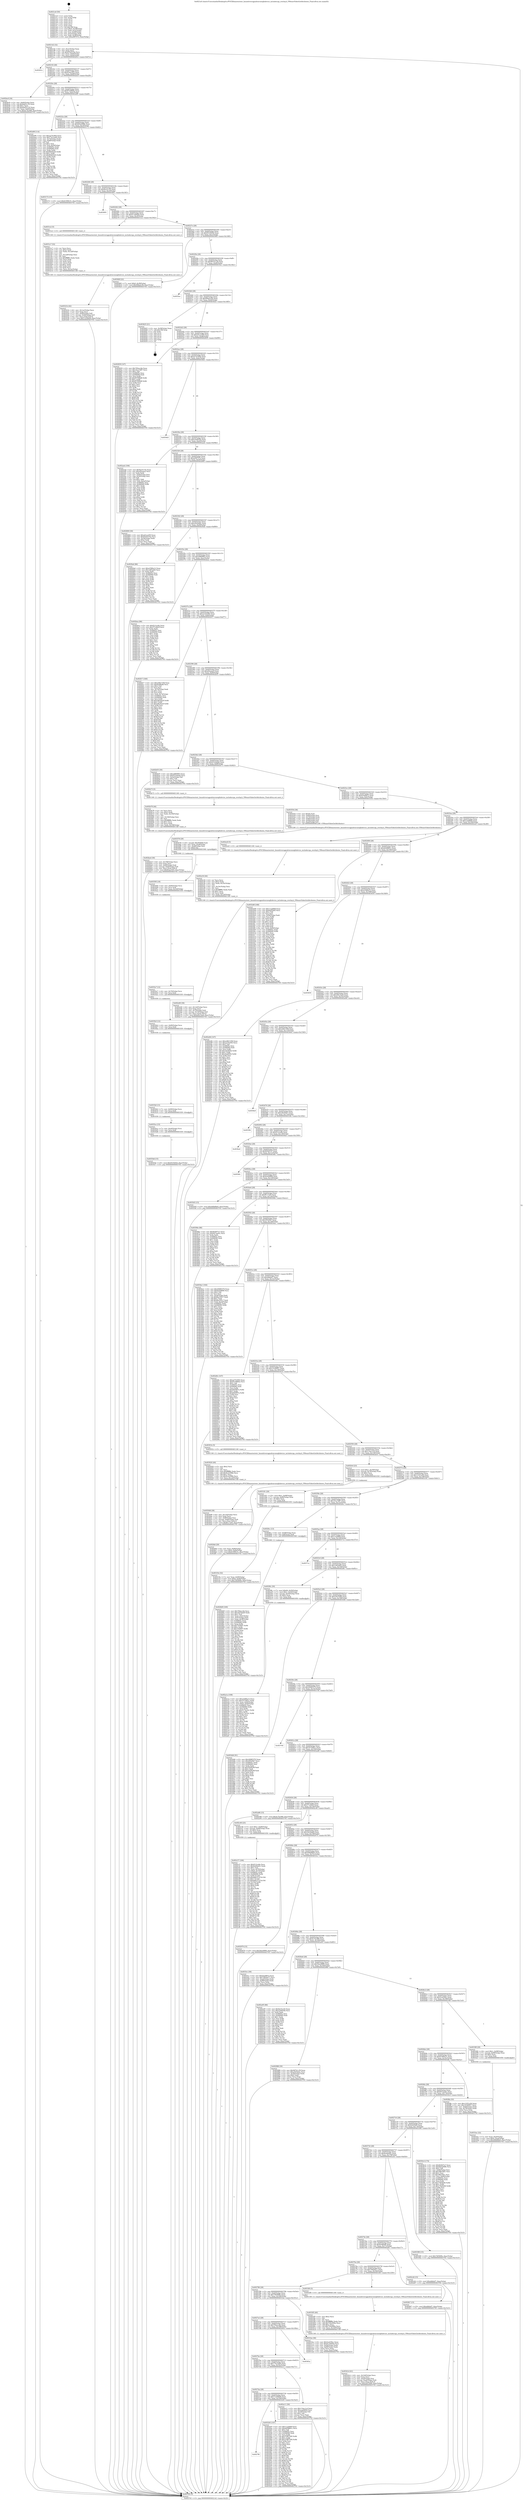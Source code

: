 digraph "0x4021a0" {
  label = "0x4021a0 (/mnt/c/Users/mathe/Desktop/tcc/POCII/binaries/extr_linuxdriversgpudrmvmwgfxdevice_includesvga_overlay.h_VMwareVideoGetAttributes_Final-ollvm.out::main(0))"
  labelloc = "t"
  node[shape=record]

  Entry [label="",width=0.3,height=0.3,shape=circle,fillcolor=black,style=filled]
  "0x4021d2" [label="{
     0x4021d2 [32]\l
     | [instrs]\l
     &nbsp;&nbsp;0x4021d2 \<+6\>: mov -0xac(%rbp),%eax\l
     &nbsp;&nbsp;0x4021d8 \<+2\>: mov %eax,%ecx\l
     &nbsp;&nbsp;0x4021da \<+6\>: sub $0x835d319a,%ecx\l
     &nbsp;&nbsp;0x4021e0 \<+6\>: mov %eax,-0xb0(%rbp)\l
     &nbsp;&nbsp;0x4021e6 \<+6\>: mov %ecx,-0xb4(%rbp)\l
     &nbsp;&nbsp;0x4021ec \<+6\>: je 000000000040281e \<main+0x67e\>\l
  }"]
  "0x40281e" [label="{
     0x40281e\l
  }", style=dashed]
  "0x4021f2" [label="{
     0x4021f2 [28]\l
     | [instrs]\l
     &nbsp;&nbsp;0x4021f2 \<+5\>: jmp 00000000004021f7 \<main+0x57\>\l
     &nbsp;&nbsp;0x4021f7 \<+6\>: mov -0xb0(%rbp),%eax\l
     &nbsp;&nbsp;0x4021fd \<+5\>: sub $0x83aec925,%eax\l
     &nbsp;&nbsp;0x402202 \<+6\>: mov %eax,-0xb8(%rbp)\l
     &nbsp;&nbsp;0x402208 \<+6\>: je 0000000000402bc8 \<main+0xa28\>\l
  }"]
  Exit [label="",width=0.3,height=0.3,shape=circle,fillcolor=black,style=filled,peripheries=2]
  "0x402bc8" [label="{
     0x402bc8 [34]\l
     | [instrs]\l
     &nbsp;&nbsp;0x402bc8 \<+3\>: mov -0x64(%rbp),%eax\l
     &nbsp;&nbsp;0x402bcb \<+5\>: sub $0x8a65cc16,%eax\l
     &nbsp;&nbsp;0x402bd0 \<+3\>: add $0x1,%eax\l
     &nbsp;&nbsp;0x402bd3 \<+5\>: add $0x8a65cc16,%eax\l
     &nbsp;&nbsp;0x402bd8 \<+3\>: mov %eax,-0x64(%rbp)\l
     &nbsp;&nbsp;0x402bdb \<+10\>: movl $0x4c7bc066,-0xac(%rbp)\l
     &nbsp;&nbsp;0x402be5 \<+5\>: jmp 0000000000403765 \<main+0x15c5\>\l
  }"]
  "0x40220e" [label="{
     0x40220e [28]\l
     | [instrs]\l
     &nbsp;&nbsp;0x40220e \<+5\>: jmp 0000000000402213 \<main+0x73\>\l
     &nbsp;&nbsp;0x402213 \<+6\>: mov -0xb0(%rbp),%eax\l
     &nbsp;&nbsp;0x402219 \<+5\>: sub $0x87e08b6a,%eax\l
     &nbsp;&nbsp;0x40221e \<+6\>: mov %eax,-0xbc(%rbp)\l
     &nbsp;&nbsp;0x402224 \<+6\>: je 0000000000402d9f \<main+0xbff\>\l
  }"]
  "0x4035dd" [label="{
     0x4035dd [15]\l
     | [instrs]\l
     &nbsp;&nbsp;0x4035dd \<+10\>: movl $0x93192f24,-0xac(%rbp)\l
     &nbsp;&nbsp;0x4035e7 \<+5\>: jmp 0000000000403765 \<main+0x15c5\>\l
  }"]
  "0x402d9f" [label="{
     0x402d9f [114]\l
     | [instrs]\l
     &nbsp;&nbsp;0x402d9f \<+5\>: mov $0xa2741804,%eax\l
     &nbsp;&nbsp;0x402da4 \<+5\>: mov $0x77b12e60,%ecx\l
     &nbsp;&nbsp;0x402da9 \<+3\>: mov -0x74(%rbp),%edx\l
     &nbsp;&nbsp;0x402dac \<+3\>: cmp -0x68(%rbp),%edx\l
     &nbsp;&nbsp;0x402daf \<+4\>: setl %sil\l
     &nbsp;&nbsp;0x402db3 \<+4\>: and $0x1,%sil\l
     &nbsp;&nbsp;0x402db7 \<+4\>: mov %sil,-0x29(%rbp)\l
     &nbsp;&nbsp;0x402dbb \<+7\>: mov 0x40605c,%edx\l
     &nbsp;&nbsp;0x402dc2 \<+7\>: mov 0x406060,%edi\l
     &nbsp;&nbsp;0x402dc9 \<+3\>: mov %edx,%r8d\l
     &nbsp;&nbsp;0x402dcc \<+7\>: add $0xf04442d3,%r8d\l
     &nbsp;&nbsp;0x402dd3 \<+4\>: sub $0x1,%r8d\l
     &nbsp;&nbsp;0x402dd7 \<+7\>: sub $0xf04442d3,%r8d\l
     &nbsp;&nbsp;0x402dde \<+4\>: imul %r8d,%edx\l
     &nbsp;&nbsp;0x402de2 \<+3\>: and $0x1,%edx\l
     &nbsp;&nbsp;0x402de5 \<+3\>: cmp $0x0,%edx\l
     &nbsp;&nbsp;0x402de8 \<+4\>: sete %sil\l
     &nbsp;&nbsp;0x402dec \<+3\>: cmp $0xa,%edi\l
     &nbsp;&nbsp;0x402def \<+4\>: setl %r9b\l
     &nbsp;&nbsp;0x402df3 \<+3\>: mov %sil,%r10b\l
     &nbsp;&nbsp;0x402df6 \<+3\>: and %r9b,%r10b\l
     &nbsp;&nbsp;0x402df9 \<+3\>: xor %r9b,%sil\l
     &nbsp;&nbsp;0x402dfc \<+3\>: or %sil,%r10b\l
     &nbsp;&nbsp;0x402dff \<+4\>: test $0x1,%r10b\l
     &nbsp;&nbsp;0x402e03 \<+3\>: cmovne %ecx,%eax\l
     &nbsp;&nbsp;0x402e06 \<+6\>: mov %eax,-0xac(%rbp)\l
     &nbsp;&nbsp;0x402e0c \<+5\>: jmp 0000000000403765 \<main+0x15c5\>\l
  }"]
  "0x40222a" [label="{
     0x40222a [28]\l
     | [instrs]\l
     &nbsp;&nbsp;0x40222a \<+5\>: jmp 000000000040222f \<main+0x8f\>\l
     &nbsp;&nbsp;0x40222f \<+6\>: mov -0xb0(%rbp),%eax\l
     &nbsp;&nbsp;0x402235 \<+5\>: sub $0x8d5a948b,%eax\l
     &nbsp;&nbsp;0x40223a \<+6\>: mov %eax,-0xc0(%rbp)\l
     &nbsp;&nbsp;0x402240 \<+6\>: je 0000000000403172 \<main+0xfd2\>\l
  }"]
  "0x4035ce" [label="{
     0x4035ce [15]\l
     | [instrs]\l
     &nbsp;&nbsp;0x4035ce \<+7\>: mov -0xa0(%rbp),%rcx\l
     &nbsp;&nbsp;0x4035d5 \<+3\>: mov %rcx,%rdi\l
     &nbsp;&nbsp;0x4035d8 \<+5\>: call 0000000000401030 \<free@plt\>\l
     | [calls]\l
     &nbsp;&nbsp;0x401030 \{1\} (unknown)\l
  }"]
  "0x403172" [label="{
     0x403172 [15]\l
     | [instrs]\l
     &nbsp;&nbsp;0x403172 \<+10\>: movl $0x61999c51,-0xac(%rbp)\l
     &nbsp;&nbsp;0x40317c \<+5\>: jmp 0000000000403765 \<main+0x15c5\>\l
  }"]
  "0x402246" [label="{
     0x402246 [28]\l
     | [instrs]\l
     &nbsp;&nbsp;0x402246 \<+5\>: jmp 000000000040224b \<main+0xab\>\l
     &nbsp;&nbsp;0x40224b \<+6\>: mov -0xb0(%rbp),%eax\l
     &nbsp;&nbsp;0x402251 \<+5\>: sub $0x8e23c1f2,%eax\l
     &nbsp;&nbsp;0x402256 \<+6\>: mov %eax,-0xc4(%rbp)\l
     &nbsp;&nbsp;0x40225c \<+6\>: je 0000000000403691 \<main+0x14f1\>\l
  }"]
  "0x4035bf" [label="{
     0x4035bf [15]\l
     | [instrs]\l
     &nbsp;&nbsp;0x4035bf \<+7\>: mov -0x90(%rbp),%rcx\l
     &nbsp;&nbsp;0x4035c6 \<+3\>: mov %rcx,%rdi\l
     &nbsp;&nbsp;0x4035c9 \<+5\>: call 0000000000401030 \<free@plt\>\l
     | [calls]\l
     &nbsp;&nbsp;0x401030 \{1\} (unknown)\l
  }"]
  "0x403691" [label="{
     0x403691\l
  }", style=dashed]
  "0x402262" [label="{
     0x402262 [28]\l
     | [instrs]\l
     &nbsp;&nbsp;0x402262 \<+5\>: jmp 0000000000402267 \<main+0xc7\>\l
     &nbsp;&nbsp;0x402267 \<+6\>: mov -0xb0(%rbp),%eax\l
     &nbsp;&nbsp;0x40226d \<+5\>: sub $0x911b640d,%eax\l
     &nbsp;&nbsp;0x402272 \<+6\>: mov %eax,-0xc8(%rbp)\l
     &nbsp;&nbsp;0x402278 \<+6\>: je 00000000004031e2 \<main+0x1042\>\l
  }"]
  "0x4035b3" [label="{
     0x4035b3 [12]\l
     | [instrs]\l
     &nbsp;&nbsp;0x4035b3 \<+4\>: mov -0x80(%rbp),%rcx\l
     &nbsp;&nbsp;0x4035b7 \<+3\>: mov %rcx,%rdi\l
     &nbsp;&nbsp;0x4035ba \<+5\>: call 0000000000401030 \<free@plt\>\l
     | [calls]\l
     &nbsp;&nbsp;0x401030 \{1\} (unknown)\l
  }"]
  "0x4031e2" [label="{
     0x4031e2 [5]\l
     | [instrs]\l
     &nbsp;&nbsp;0x4031e2 \<+5\>: call 0000000000401160 \<next_i\>\l
     | [calls]\l
     &nbsp;&nbsp;0x401160 \{1\} (/mnt/c/Users/mathe/Desktop/tcc/POCII/binaries/extr_linuxdriversgpudrmvmwgfxdevice_includesvga_overlay.h_VMwareVideoGetAttributes_Final-ollvm.out::next_i)\l
  }"]
  "0x40227e" [label="{
     0x40227e [28]\l
     | [instrs]\l
     &nbsp;&nbsp;0x40227e \<+5\>: jmp 0000000000402283 \<main+0xe3\>\l
     &nbsp;&nbsp;0x402283 \<+6\>: mov -0xb0(%rbp),%eax\l
     &nbsp;&nbsp;0x402289 \<+5\>: sub $0x93192f24,%eax\l
     &nbsp;&nbsp;0x40228e \<+6\>: mov %eax,-0xcc(%rbp)\l
     &nbsp;&nbsp;0x402294 \<+6\>: je 000000000040360f \<main+0x146f\>\l
  }"]
  "0x4035a7" [label="{
     0x4035a7 [12]\l
     | [instrs]\l
     &nbsp;&nbsp;0x4035a7 \<+4\>: mov -0x70(%rbp),%rcx\l
     &nbsp;&nbsp;0x4035ab \<+3\>: mov %rcx,%rdi\l
     &nbsp;&nbsp;0x4035ae \<+5\>: call 0000000000401030 \<free@plt\>\l
     | [calls]\l
     &nbsp;&nbsp;0x401030 \{1\} (unknown)\l
  }"]
  "0x40360f" [label="{
     0x40360f [22]\l
     | [instrs]\l
     &nbsp;&nbsp;0x40360f \<+7\>: movl $0x0,-0x38(%rbp)\l
     &nbsp;&nbsp;0x403616 \<+10\>: movl $0x99da2c94,-0xac(%rbp)\l
     &nbsp;&nbsp;0x403620 \<+5\>: jmp 0000000000403765 \<main+0x15c5\>\l
  }"]
  "0x40229a" [label="{
     0x40229a [28]\l
     | [instrs]\l
     &nbsp;&nbsp;0x40229a \<+5\>: jmp 000000000040229f \<main+0xff\>\l
     &nbsp;&nbsp;0x40229f \<+6\>: mov -0xb0(%rbp),%eax\l
     &nbsp;&nbsp;0x4022a5 \<+5\>: sub $0x967b1c39,%eax\l
     &nbsp;&nbsp;0x4022aa \<+6\>: mov %eax,-0xd0(%rbp)\l
     &nbsp;&nbsp;0x4022b0 \<+6\>: je 00000000004035ec \<main+0x144c\>\l
  }"]
  "0x403595" [label="{
     0x403595 [18]\l
     | [instrs]\l
     &nbsp;&nbsp;0x403595 \<+4\>: mov -0x60(%rbp),%rcx\l
     &nbsp;&nbsp;0x403599 \<+3\>: mov %rcx,%rdi\l
     &nbsp;&nbsp;0x40359c \<+6\>: mov %eax,-0x1b4(%rbp)\l
     &nbsp;&nbsp;0x4035a2 \<+5\>: call 0000000000401030 \<free@plt\>\l
     | [calls]\l
     &nbsp;&nbsp;0x401030 \{1\} (unknown)\l
  }"]
  "0x4035ec" [label="{
     0x4035ec\l
  }", style=dashed]
  "0x4022b6" [label="{
     0x4022b6 [28]\l
     | [instrs]\l
     &nbsp;&nbsp;0x4022b6 \<+5\>: jmp 00000000004022bb \<main+0x11b\>\l
     &nbsp;&nbsp;0x4022bb \<+6\>: mov -0xb0(%rbp),%eax\l
     &nbsp;&nbsp;0x4022c1 \<+5\>: sub $0x99da2c94,%eax\l
     &nbsp;&nbsp;0x4022c6 \<+6\>: mov %eax,-0xd4(%rbp)\l
     &nbsp;&nbsp;0x4022cc \<+6\>: je 0000000000403625 \<main+0x1485\>\l
  }"]
  "0x403578" [label="{
     0x403578 [29]\l
     | [instrs]\l
     &nbsp;&nbsp;0x403578 \<+10\>: movabs $0x4040b6,%rdi\l
     &nbsp;&nbsp;0x403582 \<+6\>: mov %eax,-0xa8(%rbp)\l
     &nbsp;&nbsp;0x403588 \<+6\>: mov -0xa8(%rbp),%esi\l
     &nbsp;&nbsp;0x40358e \<+2\>: mov $0x0,%al\l
     &nbsp;&nbsp;0x403590 \<+5\>: call 0000000000401040 \<printf@plt\>\l
     | [calls]\l
     &nbsp;&nbsp;0x401040 \{1\} (unknown)\l
  }"]
  "0x403625" [label="{
     0x403625 [21]\l
     | [instrs]\l
     &nbsp;&nbsp;0x403625 \<+3\>: mov -0x38(%rbp),%eax\l
     &nbsp;&nbsp;0x403628 \<+7\>: add $0x198,%rsp\l
     &nbsp;&nbsp;0x40362f \<+1\>: pop %rbx\l
     &nbsp;&nbsp;0x403630 \<+2\>: pop %r12\l
     &nbsp;&nbsp;0x403632 \<+2\>: pop %r13\l
     &nbsp;&nbsp;0x403634 \<+2\>: pop %r14\l
     &nbsp;&nbsp;0x403636 \<+2\>: pop %r15\l
     &nbsp;&nbsp;0x403638 \<+1\>: pop %rbp\l
     &nbsp;&nbsp;0x403639 \<+1\>: ret\l
  }"]
  "0x4022d2" [label="{
     0x4022d2 [28]\l
     | [instrs]\l
     &nbsp;&nbsp;0x4022d2 \<+5\>: jmp 00000000004022d7 \<main+0x137\>\l
     &nbsp;&nbsp;0x4022d7 \<+6\>: mov -0xb0(%rbp),%eax\l
     &nbsp;&nbsp;0x4022dd \<+5\>: sub $0xa01acd59,%eax\l
     &nbsp;&nbsp;0x4022e2 \<+6\>: mov %eax,-0xd8(%rbp)\l
     &nbsp;&nbsp;0x4022e8 \<+6\>: je 0000000000402839 \<main+0x699\>\l
  }"]
  "0x40341d" [label="{
     0x40341d [41]\l
     | [instrs]\l
     &nbsp;&nbsp;0x40341d \<+6\>: mov -0x1b0(%rbp),%ecx\l
     &nbsp;&nbsp;0x403423 \<+3\>: imul %eax,%ecx\l
     &nbsp;&nbsp;0x403426 \<+7\>: mov -0xa0(%rbp),%rsi\l
     &nbsp;&nbsp;0x40342d \<+7\>: movslq -0xa4(%rbp),%rdi\l
     &nbsp;&nbsp;0x403434 \<+3\>: mov %ecx,(%rsi,%rdi,4)\l
     &nbsp;&nbsp;0x403437 \<+10\>: movl $0x2267f280,-0xac(%rbp)\l
     &nbsp;&nbsp;0x403441 \<+5\>: jmp 0000000000403765 \<main+0x15c5\>\l
  }"]
  "0x402839" [label="{
     0x402839 [147]\l
     | [instrs]\l
     &nbsp;&nbsp;0x402839 \<+5\>: mov $0x760accbb,%eax\l
     &nbsp;&nbsp;0x40283e \<+5\>: mov $0x16ca7d87,%ecx\l
     &nbsp;&nbsp;0x402843 \<+2\>: mov $0x1,%dl\l
     &nbsp;&nbsp;0x402845 \<+7\>: mov 0x40605c,%esi\l
     &nbsp;&nbsp;0x40284c \<+7\>: mov 0x406060,%edi\l
     &nbsp;&nbsp;0x402853 \<+3\>: mov %esi,%r8d\l
     &nbsp;&nbsp;0x402856 \<+7\>: add $0xf57096d8,%r8d\l
     &nbsp;&nbsp;0x40285d \<+4\>: sub $0x1,%r8d\l
     &nbsp;&nbsp;0x402861 \<+7\>: sub $0xf57096d8,%r8d\l
     &nbsp;&nbsp;0x402868 \<+4\>: imul %r8d,%esi\l
     &nbsp;&nbsp;0x40286c \<+3\>: and $0x1,%esi\l
     &nbsp;&nbsp;0x40286f \<+3\>: cmp $0x0,%esi\l
     &nbsp;&nbsp;0x402872 \<+4\>: sete %r9b\l
     &nbsp;&nbsp;0x402876 \<+3\>: cmp $0xa,%edi\l
     &nbsp;&nbsp;0x402879 \<+4\>: setl %r10b\l
     &nbsp;&nbsp;0x40287d \<+3\>: mov %r9b,%r11b\l
     &nbsp;&nbsp;0x402880 \<+4\>: xor $0xff,%r11b\l
     &nbsp;&nbsp;0x402884 \<+3\>: mov %r10b,%bl\l
     &nbsp;&nbsp;0x402887 \<+3\>: xor $0xff,%bl\l
     &nbsp;&nbsp;0x40288a \<+3\>: xor $0x0,%dl\l
     &nbsp;&nbsp;0x40288d \<+3\>: mov %r11b,%r14b\l
     &nbsp;&nbsp;0x402890 \<+4\>: and $0x0,%r14b\l
     &nbsp;&nbsp;0x402894 \<+3\>: and %dl,%r9b\l
     &nbsp;&nbsp;0x402897 \<+3\>: mov %bl,%r15b\l
     &nbsp;&nbsp;0x40289a \<+4\>: and $0x0,%r15b\l
     &nbsp;&nbsp;0x40289e \<+3\>: and %dl,%r10b\l
     &nbsp;&nbsp;0x4028a1 \<+3\>: or %r9b,%r14b\l
     &nbsp;&nbsp;0x4028a4 \<+3\>: or %r10b,%r15b\l
     &nbsp;&nbsp;0x4028a7 \<+3\>: xor %r15b,%r14b\l
     &nbsp;&nbsp;0x4028aa \<+3\>: or %bl,%r11b\l
     &nbsp;&nbsp;0x4028ad \<+4\>: xor $0xff,%r11b\l
     &nbsp;&nbsp;0x4028b1 \<+3\>: or $0x0,%dl\l
     &nbsp;&nbsp;0x4028b4 \<+3\>: and %dl,%r11b\l
     &nbsp;&nbsp;0x4028b7 \<+3\>: or %r11b,%r14b\l
     &nbsp;&nbsp;0x4028ba \<+4\>: test $0x1,%r14b\l
     &nbsp;&nbsp;0x4028be \<+3\>: cmovne %ecx,%eax\l
     &nbsp;&nbsp;0x4028c1 \<+6\>: mov %eax,-0xac(%rbp)\l
     &nbsp;&nbsp;0x4028c7 \<+5\>: jmp 0000000000403765 \<main+0x15c5\>\l
  }"]
  "0x4022ee" [label="{
     0x4022ee [28]\l
     | [instrs]\l
     &nbsp;&nbsp;0x4022ee \<+5\>: jmp 00000000004022f3 \<main+0x153\>\l
     &nbsp;&nbsp;0x4022f3 \<+6\>: mov -0xb0(%rbp),%eax\l
     &nbsp;&nbsp;0x4022f9 \<+5\>: sub $0xa2741804,%eax\l
     &nbsp;&nbsp;0x4022fe \<+6\>: mov %eax,-0xdc(%rbp)\l
     &nbsp;&nbsp;0x402304 \<+6\>: je 00000000004036d1 \<main+0x1531\>\l
  }"]
  "0x4033f5" [label="{
     0x4033f5 [40]\l
     | [instrs]\l
     &nbsp;&nbsp;0x4033f5 \<+5\>: mov $0x2,%ecx\l
     &nbsp;&nbsp;0x4033fa \<+1\>: cltd\l
     &nbsp;&nbsp;0x4033fb \<+2\>: idiv %ecx\l
     &nbsp;&nbsp;0x4033fd \<+6\>: imul $0xfffffffe,%edx,%ecx\l
     &nbsp;&nbsp;0x403403 \<+6\>: add $0x720a906a,%ecx\l
     &nbsp;&nbsp;0x403409 \<+3\>: add $0x1,%ecx\l
     &nbsp;&nbsp;0x40340c \<+6\>: sub $0x720a906a,%ecx\l
     &nbsp;&nbsp;0x403412 \<+6\>: mov %ecx,-0x1b0(%rbp)\l
     &nbsp;&nbsp;0x403418 \<+5\>: call 0000000000401160 \<next_i\>\l
     | [calls]\l
     &nbsp;&nbsp;0x401160 \{1\} (/mnt/c/Users/mathe/Desktop/tcc/POCII/binaries/extr_linuxdriversgpudrmvmwgfxdevice_includesvga_overlay.h_VMwareVideoGetAttributes_Final-ollvm.out::next_i)\l
  }"]
  "0x4036d1" [label="{
     0x4036d1\l
  }", style=dashed]
  "0x40230a" [label="{
     0x40230a [28]\l
     | [instrs]\l
     &nbsp;&nbsp;0x40230a \<+5\>: jmp 000000000040230f \<main+0x16f\>\l
     &nbsp;&nbsp;0x40230f \<+6\>: mov -0xb0(%rbp),%eax\l
     &nbsp;&nbsp;0x402315 \<+5\>: sub $0xa3e6f35b,%eax\l
     &nbsp;&nbsp;0x40231a \<+6\>: mov %eax,-0xe0(%rbp)\l
     &nbsp;&nbsp;0x402320 \<+6\>: je 0000000000402aeb \<main+0x94b\>\l
  }"]
  "0x4033ac" [label="{
     0x4033ac [32]\l
     | [instrs]\l
     &nbsp;&nbsp;0x4033ac \<+7\>: mov %rax,-0xa0(%rbp)\l
     &nbsp;&nbsp;0x4033b3 \<+10\>: movl $0x0,-0xa4(%rbp)\l
     &nbsp;&nbsp;0x4033bd \<+10\>: movl $0x446b8bb5,-0xac(%rbp)\l
     &nbsp;&nbsp;0x4033c7 \<+5\>: jmp 0000000000403765 \<main+0x15c5\>\l
  }"]
  "0x402aeb" [label="{
     0x402aeb [106]\l
     | [instrs]\l
     &nbsp;&nbsp;0x402aeb \<+5\>: mov $0x8e23c1f2,%eax\l
     &nbsp;&nbsp;0x402af0 \<+5\>: mov $0xaf2eaae2,%ecx\l
     &nbsp;&nbsp;0x402af5 \<+2\>: xor %edx,%edx\l
     &nbsp;&nbsp;0x402af7 \<+3\>: mov -0x64(%rbp),%esi\l
     &nbsp;&nbsp;0x402afa \<+3\>: cmp -0x54(%rbp),%esi\l
     &nbsp;&nbsp;0x402afd \<+4\>: setl %dil\l
     &nbsp;&nbsp;0x402b01 \<+4\>: and $0x1,%dil\l
     &nbsp;&nbsp;0x402b05 \<+4\>: mov %dil,-0x2a(%rbp)\l
     &nbsp;&nbsp;0x402b09 \<+7\>: mov 0x40605c,%esi\l
     &nbsp;&nbsp;0x402b10 \<+8\>: mov 0x406060,%r8d\l
     &nbsp;&nbsp;0x402b18 \<+3\>: sub $0x1,%edx\l
     &nbsp;&nbsp;0x402b1b \<+3\>: mov %esi,%r9d\l
     &nbsp;&nbsp;0x402b1e \<+3\>: add %edx,%r9d\l
     &nbsp;&nbsp;0x402b21 \<+4\>: imul %r9d,%esi\l
     &nbsp;&nbsp;0x402b25 \<+3\>: and $0x1,%esi\l
     &nbsp;&nbsp;0x402b28 \<+3\>: cmp $0x0,%esi\l
     &nbsp;&nbsp;0x402b2b \<+4\>: sete %dil\l
     &nbsp;&nbsp;0x402b2f \<+4\>: cmp $0xa,%r8d\l
     &nbsp;&nbsp;0x402b33 \<+4\>: setl %r10b\l
     &nbsp;&nbsp;0x402b37 \<+3\>: mov %dil,%r11b\l
     &nbsp;&nbsp;0x402b3a \<+3\>: and %r10b,%r11b\l
     &nbsp;&nbsp;0x402b3d \<+3\>: xor %r10b,%dil\l
     &nbsp;&nbsp;0x402b40 \<+3\>: or %dil,%r11b\l
     &nbsp;&nbsp;0x402b43 \<+4\>: test $0x1,%r11b\l
     &nbsp;&nbsp;0x402b47 \<+3\>: cmovne %ecx,%eax\l
     &nbsp;&nbsp;0x402b4a \<+6\>: mov %eax,-0xac(%rbp)\l
     &nbsp;&nbsp;0x402b50 \<+5\>: jmp 0000000000403765 \<main+0x15c5\>\l
  }"]
  "0x402326" [label="{
     0x402326 [28]\l
     | [instrs]\l
     &nbsp;&nbsp;0x402326 \<+5\>: jmp 000000000040232b \<main+0x18b\>\l
     &nbsp;&nbsp;0x40232b \<+6\>: mov -0xb0(%rbp),%eax\l
     &nbsp;&nbsp;0x402331 \<+5\>: sub $0xa49f747e,%eax\l
     &nbsp;&nbsp;0x402336 \<+6\>: mov %eax,-0xe4(%rbp)\l
     &nbsp;&nbsp;0x40233c \<+6\>: je 0000000000402800 \<main+0x660\>\l
  }"]
  "0x4027f6" [label="{
     0x4027f6\l
  }", style=dashed]
  "0x402800" [label="{
     0x402800 [30]\l
     | [instrs]\l
     &nbsp;&nbsp;0x402800 \<+5\>: mov $0xa01acd59,%eax\l
     &nbsp;&nbsp;0x402805 \<+5\>: mov $0x835d319a,%ecx\l
     &nbsp;&nbsp;0x40280a \<+3\>: mov -0x34(%rbp),%edx\l
     &nbsp;&nbsp;0x40280d \<+3\>: cmp $0x2,%edx\l
     &nbsp;&nbsp;0x402810 \<+3\>: cmovne %ecx,%eax\l
     &nbsp;&nbsp;0x402813 \<+6\>: mov %eax,-0xac(%rbp)\l
     &nbsp;&nbsp;0x402819 \<+5\>: jmp 0000000000403765 \<main+0x15c5\>\l
  }"]
  "0x402342" [label="{
     0x402342 [28]\l
     | [instrs]\l
     &nbsp;&nbsp;0x402342 \<+5\>: jmp 0000000000402347 \<main+0x1a7\>\l
     &nbsp;&nbsp;0x402347 \<+6\>: mov -0xb0(%rbp),%eax\l
     &nbsp;&nbsp;0x40234d \<+5\>: sub $0xa503dabc,%eax\l
     &nbsp;&nbsp;0x402352 \<+6\>: mov %eax,-0xe8(%rbp)\l
     &nbsp;&nbsp;0x402358 \<+6\>: je 00000000004029a6 \<main+0x806\>\l
  }"]
  "0x403765" [label="{
     0x403765 [5]\l
     | [instrs]\l
     &nbsp;&nbsp;0x403765 \<+5\>: jmp 00000000004021d2 \<main+0x32\>\l
  }"]
  "0x4021a0" [label="{
     0x4021a0 [50]\l
     | [instrs]\l
     &nbsp;&nbsp;0x4021a0 \<+1\>: push %rbp\l
     &nbsp;&nbsp;0x4021a1 \<+3\>: mov %rsp,%rbp\l
     &nbsp;&nbsp;0x4021a4 \<+2\>: push %r15\l
     &nbsp;&nbsp;0x4021a6 \<+2\>: push %r14\l
     &nbsp;&nbsp;0x4021a8 \<+2\>: push %r13\l
     &nbsp;&nbsp;0x4021aa \<+2\>: push %r12\l
     &nbsp;&nbsp;0x4021ac \<+1\>: push %rbx\l
     &nbsp;&nbsp;0x4021ad \<+7\>: sub $0x198,%rsp\l
     &nbsp;&nbsp;0x4021b4 \<+7\>: movl $0x0,-0x38(%rbp)\l
     &nbsp;&nbsp;0x4021bb \<+3\>: mov %edi,-0x3c(%rbp)\l
     &nbsp;&nbsp;0x4021be \<+4\>: mov %rsi,-0x48(%rbp)\l
     &nbsp;&nbsp;0x4021c2 \<+3\>: mov -0x3c(%rbp),%edi\l
     &nbsp;&nbsp;0x4021c5 \<+3\>: mov %edi,-0x34(%rbp)\l
     &nbsp;&nbsp;0x4021c8 \<+10\>: movl $0xa49f747e,-0xac(%rbp)\l
  }"]
  "0x403245" [label="{
     0x403245 [147]\l
     | [instrs]\l
     &nbsp;&nbsp;0x403245 \<+5\>: mov $0x1ca2680f,%eax\l
     &nbsp;&nbsp;0x40324a \<+5\>: mov $0xdd38881c,%ecx\l
     &nbsp;&nbsp;0x40324f \<+2\>: mov $0x1,%dl\l
     &nbsp;&nbsp;0x403251 \<+7\>: mov 0x40605c,%esi\l
     &nbsp;&nbsp;0x403258 \<+7\>: mov 0x406060,%edi\l
     &nbsp;&nbsp;0x40325f \<+3\>: mov %esi,%r8d\l
     &nbsp;&nbsp;0x403262 \<+7\>: sub $0x37887200,%r8d\l
     &nbsp;&nbsp;0x403269 \<+4\>: sub $0x1,%r8d\l
     &nbsp;&nbsp;0x40326d \<+7\>: add $0x37887200,%r8d\l
     &nbsp;&nbsp;0x403274 \<+4\>: imul %r8d,%esi\l
     &nbsp;&nbsp;0x403278 \<+3\>: and $0x1,%esi\l
     &nbsp;&nbsp;0x40327b \<+3\>: cmp $0x0,%esi\l
     &nbsp;&nbsp;0x40327e \<+4\>: sete %r9b\l
     &nbsp;&nbsp;0x403282 \<+3\>: cmp $0xa,%edi\l
     &nbsp;&nbsp;0x403285 \<+4\>: setl %r10b\l
     &nbsp;&nbsp;0x403289 \<+3\>: mov %r9b,%r11b\l
     &nbsp;&nbsp;0x40328c \<+4\>: xor $0xff,%r11b\l
     &nbsp;&nbsp;0x403290 \<+3\>: mov %r10b,%bl\l
     &nbsp;&nbsp;0x403293 \<+3\>: xor $0xff,%bl\l
     &nbsp;&nbsp;0x403296 \<+3\>: xor $0x1,%dl\l
     &nbsp;&nbsp;0x403299 \<+3\>: mov %r11b,%r14b\l
     &nbsp;&nbsp;0x40329c \<+4\>: and $0xff,%r14b\l
     &nbsp;&nbsp;0x4032a0 \<+3\>: and %dl,%r9b\l
     &nbsp;&nbsp;0x4032a3 \<+3\>: mov %bl,%r15b\l
     &nbsp;&nbsp;0x4032a6 \<+4\>: and $0xff,%r15b\l
     &nbsp;&nbsp;0x4032aa \<+3\>: and %dl,%r10b\l
     &nbsp;&nbsp;0x4032ad \<+3\>: or %r9b,%r14b\l
     &nbsp;&nbsp;0x4032b0 \<+3\>: or %r10b,%r15b\l
     &nbsp;&nbsp;0x4032b3 \<+3\>: xor %r15b,%r14b\l
     &nbsp;&nbsp;0x4032b6 \<+3\>: or %bl,%r11b\l
     &nbsp;&nbsp;0x4032b9 \<+4\>: xor $0xff,%r11b\l
     &nbsp;&nbsp;0x4032bd \<+3\>: or $0x1,%dl\l
     &nbsp;&nbsp;0x4032c0 \<+3\>: and %dl,%r11b\l
     &nbsp;&nbsp;0x4032c3 \<+3\>: or %r11b,%r14b\l
     &nbsp;&nbsp;0x4032c6 \<+4\>: test $0x1,%r14b\l
     &nbsp;&nbsp;0x4032ca \<+3\>: cmovne %ecx,%eax\l
     &nbsp;&nbsp;0x4032cd \<+6\>: mov %eax,-0xac(%rbp)\l
     &nbsp;&nbsp;0x4032d3 \<+5\>: jmp 0000000000403765 \<main+0x15c5\>\l
  }"]
  "0x4029a6" [label="{
     0x4029a6 [86]\l
     | [instrs]\l
     &nbsp;&nbsp;0x4029a6 \<+5\>: mov $0xe2586a12,%eax\l
     &nbsp;&nbsp;0x4029ab \<+5\>: mov $0x1d65abf2,%ecx\l
     &nbsp;&nbsp;0x4029b0 \<+2\>: xor %edx,%edx\l
     &nbsp;&nbsp;0x4029b2 \<+7\>: mov 0x40605c,%esi\l
     &nbsp;&nbsp;0x4029b9 \<+7\>: mov 0x406060,%edi\l
     &nbsp;&nbsp;0x4029c0 \<+3\>: sub $0x1,%edx\l
     &nbsp;&nbsp;0x4029c3 \<+3\>: mov %esi,%r8d\l
     &nbsp;&nbsp;0x4029c6 \<+3\>: add %edx,%r8d\l
     &nbsp;&nbsp;0x4029c9 \<+4\>: imul %r8d,%esi\l
     &nbsp;&nbsp;0x4029cd \<+3\>: and $0x1,%esi\l
     &nbsp;&nbsp;0x4029d0 \<+3\>: cmp $0x0,%esi\l
     &nbsp;&nbsp;0x4029d3 \<+4\>: sete %r9b\l
     &nbsp;&nbsp;0x4029d7 \<+3\>: cmp $0xa,%edi\l
     &nbsp;&nbsp;0x4029da \<+4\>: setl %r10b\l
     &nbsp;&nbsp;0x4029de \<+3\>: mov %r9b,%r11b\l
     &nbsp;&nbsp;0x4029e1 \<+3\>: and %r10b,%r11b\l
     &nbsp;&nbsp;0x4029e4 \<+3\>: xor %r10b,%r9b\l
     &nbsp;&nbsp;0x4029e7 \<+3\>: or %r9b,%r11b\l
     &nbsp;&nbsp;0x4029ea \<+4\>: test $0x1,%r11b\l
     &nbsp;&nbsp;0x4029ee \<+3\>: cmovne %ecx,%eax\l
     &nbsp;&nbsp;0x4029f1 \<+6\>: mov %eax,-0xac(%rbp)\l
     &nbsp;&nbsp;0x4029f7 \<+5\>: jmp 0000000000403765 \<main+0x15c5\>\l
  }"]
  "0x40235e" [label="{
     0x40235e [28]\l
     | [instrs]\l
     &nbsp;&nbsp;0x40235e \<+5\>: jmp 0000000000402363 \<main+0x1c3\>\l
     &nbsp;&nbsp;0x402363 \<+6\>: mov -0xb0(%rbp),%eax\l
     &nbsp;&nbsp;0x402369 \<+5\>: sub $0xa6f60863,%eax\l
     &nbsp;&nbsp;0x40236e \<+6\>: mov %eax,-0xec(%rbp)\l
     &nbsp;&nbsp;0x402374 \<+6\>: je 0000000000402bea \<main+0xa4a\>\l
  }"]
  "0x40321b" [label="{
     0x40321b [42]\l
     | [instrs]\l
     &nbsp;&nbsp;0x40321b \<+6\>: mov -0x1ac(%rbp),%ecx\l
     &nbsp;&nbsp;0x403221 \<+3\>: imul %eax,%ecx\l
     &nbsp;&nbsp;0x403224 \<+7\>: mov -0x90(%rbp),%r8\l
     &nbsp;&nbsp;0x40322b \<+7\>: movslq -0x94(%rbp),%r9\l
     &nbsp;&nbsp;0x403232 \<+4\>: mov %ecx,(%r8,%r9,4)\l
     &nbsp;&nbsp;0x403236 \<+10\>: movl $0x7c256b09,-0xac(%rbp)\l
     &nbsp;&nbsp;0x403240 \<+5\>: jmp 0000000000403765 \<main+0x15c5\>\l
  }"]
  "0x402bea" [label="{
     0x402bea [86]\l
     | [instrs]\l
     &nbsp;&nbsp;0x402bea \<+5\>: mov $0xf212ce8a,%eax\l
     &nbsp;&nbsp;0x402bef \<+5\>: mov $0x371e8d1f,%ecx\l
     &nbsp;&nbsp;0x402bf4 \<+2\>: xor %edx,%edx\l
     &nbsp;&nbsp;0x402bf6 \<+7\>: mov 0x40605c,%esi\l
     &nbsp;&nbsp;0x402bfd \<+7\>: mov 0x406060,%edi\l
     &nbsp;&nbsp;0x402c04 \<+3\>: sub $0x1,%edx\l
     &nbsp;&nbsp;0x402c07 \<+3\>: mov %esi,%r8d\l
     &nbsp;&nbsp;0x402c0a \<+3\>: add %edx,%r8d\l
     &nbsp;&nbsp;0x402c0d \<+4\>: imul %r8d,%esi\l
     &nbsp;&nbsp;0x402c11 \<+3\>: and $0x1,%esi\l
     &nbsp;&nbsp;0x402c14 \<+3\>: cmp $0x0,%esi\l
     &nbsp;&nbsp;0x402c17 \<+4\>: sete %r9b\l
     &nbsp;&nbsp;0x402c1b \<+3\>: cmp $0xa,%edi\l
     &nbsp;&nbsp;0x402c1e \<+4\>: setl %r10b\l
     &nbsp;&nbsp;0x402c22 \<+3\>: mov %r9b,%r11b\l
     &nbsp;&nbsp;0x402c25 \<+3\>: and %r10b,%r11b\l
     &nbsp;&nbsp;0x402c28 \<+3\>: xor %r10b,%r9b\l
     &nbsp;&nbsp;0x402c2b \<+3\>: or %r9b,%r11b\l
     &nbsp;&nbsp;0x402c2e \<+4\>: test $0x1,%r11b\l
     &nbsp;&nbsp;0x402c32 \<+3\>: cmovne %ecx,%eax\l
     &nbsp;&nbsp;0x402c35 \<+6\>: mov %eax,-0xac(%rbp)\l
     &nbsp;&nbsp;0x402c3b \<+5\>: jmp 0000000000403765 \<main+0x15c5\>\l
  }"]
  "0x40237a" [label="{
     0x40237a [28]\l
     | [instrs]\l
     &nbsp;&nbsp;0x40237a \<+5\>: jmp 000000000040237f \<main+0x1df\>\l
     &nbsp;&nbsp;0x40237f \<+6\>: mov -0xb0(%rbp),%eax\l
     &nbsp;&nbsp;0x402385 \<+5\>: sub $0xae33e593,%eax\l
     &nbsp;&nbsp;0x40238a \<+6\>: mov %eax,-0xf0(%rbp)\l
     &nbsp;&nbsp;0x402390 \<+6\>: je 0000000000402f17 \<main+0xd77\>\l
  }"]
  "0x4031e7" [label="{
     0x4031e7 [52]\l
     | [instrs]\l
     &nbsp;&nbsp;0x4031e7 \<+2\>: xor %ecx,%ecx\l
     &nbsp;&nbsp;0x4031e9 \<+5\>: mov $0x2,%edx\l
     &nbsp;&nbsp;0x4031ee \<+6\>: mov %edx,-0x1a8(%rbp)\l
     &nbsp;&nbsp;0x4031f4 \<+1\>: cltd\l
     &nbsp;&nbsp;0x4031f5 \<+6\>: mov -0x1a8(%rbp),%esi\l
     &nbsp;&nbsp;0x4031fb \<+2\>: idiv %esi\l
     &nbsp;&nbsp;0x4031fd \<+6\>: imul $0xfffffffe,%edx,%edx\l
     &nbsp;&nbsp;0x403203 \<+2\>: mov %ecx,%edi\l
     &nbsp;&nbsp;0x403205 \<+2\>: sub %edx,%edi\l
     &nbsp;&nbsp;0x403207 \<+2\>: mov %ecx,%edx\l
     &nbsp;&nbsp;0x403209 \<+3\>: sub $0x1,%edx\l
     &nbsp;&nbsp;0x40320c \<+2\>: add %edx,%edi\l
     &nbsp;&nbsp;0x40320e \<+2\>: sub %edi,%ecx\l
     &nbsp;&nbsp;0x403210 \<+6\>: mov %ecx,-0x1ac(%rbp)\l
     &nbsp;&nbsp;0x403216 \<+5\>: call 0000000000401160 \<next_i\>\l
     | [calls]\l
     &nbsp;&nbsp;0x401160 \{1\} (/mnt/c/Users/mathe/Desktop/tcc/POCII/binaries/extr_linuxdriversgpudrmvmwgfxdevice_includesvga_overlay.h_VMwareVideoGetAttributes_Final-ollvm.out::next_i)\l
  }"]
  "0x402f17" [label="{
     0x402f17 [160]\l
     | [instrs]\l
     &nbsp;&nbsp;0x402f17 \<+5\>: mov $0xed821358,%eax\l
     &nbsp;&nbsp;0x402f1c \<+5\>: mov $0x6e4f6af6,%ecx\l
     &nbsp;&nbsp;0x402f21 \<+2\>: mov $0x1,%dl\l
     &nbsp;&nbsp;0x402f23 \<+2\>: xor %esi,%esi\l
     &nbsp;&nbsp;0x402f25 \<+3\>: mov -0x74(%rbp),%edi\l
     &nbsp;&nbsp;0x402f28 \<+3\>: sub $0x1,%esi\l
     &nbsp;&nbsp;0x402f2b \<+2\>: sub %esi,%edi\l
     &nbsp;&nbsp;0x402f2d \<+3\>: mov %edi,-0x74(%rbp)\l
     &nbsp;&nbsp;0x402f30 \<+7\>: mov 0x40605c,%esi\l
     &nbsp;&nbsp;0x402f37 \<+7\>: mov 0x406060,%edi\l
     &nbsp;&nbsp;0x402f3e \<+3\>: mov %esi,%r8d\l
     &nbsp;&nbsp;0x402f41 \<+7\>: add $0xed6c8ae9,%r8d\l
     &nbsp;&nbsp;0x402f48 \<+4\>: sub $0x1,%r8d\l
     &nbsp;&nbsp;0x402f4c \<+7\>: sub $0xed6c8ae9,%r8d\l
     &nbsp;&nbsp;0x402f53 \<+4\>: imul %r8d,%esi\l
     &nbsp;&nbsp;0x402f57 \<+3\>: and $0x1,%esi\l
     &nbsp;&nbsp;0x402f5a \<+3\>: cmp $0x0,%esi\l
     &nbsp;&nbsp;0x402f5d \<+4\>: sete %r9b\l
     &nbsp;&nbsp;0x402f61 \<+3\>: cmp $0xa,%edi\l
     &nbsp;&nbsp;0x402f64 \<+4\>: setl %r10b\l
     &nbsp;&nbsp;0x402f68 \<+3\>: mov %r9b,%r11b\l
     &nbsp;&nbsp;0x402f6b \<+4\>: xor $0xff,%r11b\l
     &nbsp;&nbsp;0x402f6f \<+3\>: mov %r10b,%bl\l
     &nbsp;&nbsp;0x402f72 \<+3\>: xor $0xff,%bl\l
     &nbsp;&nbsp;0x402f75 \<+3\>: xor $0x0,%dl\l
     &nbsp;&nbsp;0x402f78 \<+3\>: mov %r11b,%r14b\l
     &nbsp;&nbsp;0x402f7b \<+4\>: and $0x0,%r14b\l
     &nbsp;&nbsp;0x402f7f \<+3\>: and %dl,%r9b\l
     &nbsp;&nbsp;0x402f82 \<+3\>: mov %bl,%r15b\l
     &nbsp;&nbsp;0x402f85 \<+4\>: and $0x0,%r15b\l
     &nbsp;&nbsp;0x402f89 \<+3\>: and %dl,%r10b\l
     &nbsp;&nbsp;0x402f8c \<+3\>: or %r9b,%r14b\l
     &nbsp;&nbsp;0x402f8f \<+3\>: or %r10b,%r15b\l
     &nbsp;&nbsp;0x402f92 \<+3\>: xor %r15b,%r14b\l
     &nbsp;&nbsp;0x402f95 \<+3\>: or %bl,%r11b\l
     &nbsp;&nbsp;0x402f98 \<+4\>: xor $0xff,%r11b\l
     &nbsp;&nbsp;0x402f9c \<+3\>: or $0x0,%dl\l
     &nbsp;&nbsp;0x402f9f \<+3\>: and %dl,%r11b\l
     &nbsp;&nbsp;0x402fa2 \<+3\>: or %r11b,%r14b\l
     &nbsp;&nbsp;0x402fa5 \<+4\>: test $0x1,%r14b\l
     &nbsp;&nbsp;0x402fa9 \<+3\>: cmovne %ecx,%eax\l
     &nbsp;&nbsp;0x402fac \<+6\>: mov %eax,-0xac(%rbp)\l
     &nbsp;&nbsp;0x402fb2 \<+5\>: jmp 0000000000403765 \<main+0x15c5\>\l
  }"]
  "0x402396" [label="{
     0x402396 [28]\l
     | [instrs]\l
     &nbsp;&nbsp;0x402396 \<+5\>: jmp 000000000040239b \<main+0x1fb\>\l
     &nbsp;&nbsp;0x40239b \<+6\>: mov -0xb0(%rbp),%eax\l
     &nbsp;&nbsp;0x4023a1 \<+5\>: sub $0xaf2eaae2,%eax\l
     &nbsp;&nbsp;0x4023a6 \<+6\>: mov %eax,-0xf4(%rbp)\l
     &nbsp;&nbsp;0x4023ac \<+6\>: je 0000000000402b55 \<main+0x9b5\>\l
  }"]
  "0x40319e" [label="{
     0x40319e [32]\l
     | [instrs]\l
     &nbsp;&nbsp;0x40319e \<+7\>: mov %rax,-0x90(%rbp)\l
     &nbsp;&nbsp;0x4031a5 \<+10\>: movl $0x0,-0x94(%rbp)\l
     &nbsp;&nbsp;0x4031af \<+10\>: movl $0x74056f9e,-0xac(%rbp)\l
     &nbsp;&nbsp;0x4031b9 \<+5\>: jmp 0000000000403765 \<main+0x15c5\>\l
  }"]
  "0x402b55" [label="{
     0x402b55 [30]\l
     | [instrs]\l
     &nbsp;&nbsp;0x402b55 \<+5\>: mov $0xa6f60863,%eax\l
     &nbsp;&nbsp;0x402b5a \<+5\>: mov $0xb51b4ebd,%ecx\l
     &nbsp;&nbsp;0x402b5f \<+3\>: mov -0x2a(%rbp),%dl\l
     &nbsp;&nbsp;0x402b62 \<+3\>: test $0x1,%dl\l
     &nbsp;&nbsp;0x402b65 \<+3\>: cmovne %ecx,%eax\l
     &nbsp;&nbsp;0x402b68 \<+6\>: mov %eax,-0xac(%rbp)\l
     &nbsp;&nbsp;0x402b6e \<+5\>: jmp 0000000000403765 \<main+0x15c5\>\l
  }"]
  "0x4023b2" [label="{
     0x4023b2 [28]\l
     | [instrs]\l
     &nbsp;&nbsp;0x4023b2 \<+5\>: jmp 00000000004023b7 \<main+0x217\>\l
     &nbsp;&nbsp;0x4023b7 \<+6\>: mov -0xb0(%rbp),%eax\l
     &nbsp;&nbsp;0x4023bd \<+5\>: sub $0xb51b4ebd,%eax\l
     &nbsp;&nbsp;0x4023c2 \<+6\>: mov %eax,-0xf8(%rbp)\l
     &nbsp;&nbsp;0x4023c8 \<+6\>: je 0000000000402b73 \<main+0x9d3\>\l
  }"]
  "0x403048" [label="{
     0x403048 [38]\l
     | [instrs]\l
     &nbsp;&nbsp;0x403048 \<+6\>: mov -0x1a4(%rbp),%ecx\l
     &nbsp;&nbsp;0x40304e \<+3\>: imul %eax,%ecx\l
     &nbsp;&nbsp;0x403051 \<+4\>: mov -0x80(%rbp),%rsi\l
     &nbsp;&nbsp;0x403055 \<+7\>: movslq -0x84(%rbp),%rdi\l
     &nbsp;&nbsp;0x40305c \<+3\>: mov %ecx,(%rsi,%rdi,4)\l
     &nbsp;&nbsp;0x40305f \<+10\>: movl $0xff117a05,-0xac(%rbp)\l
     &nbsp;&nbsp;0x403069 \<+5\>: jmp 0000000000403765 \<main+0x15c5\>\l
  }"]
  "0x402b73" [label="{
     0x402b73 [5]\l
     | [instrs]\l
     &nbsp;&nbsp;0x402b73 \<+5\>: call 0000000000401160 \<next_i\>\l
     | [calls]\l
     &nbsp;&nbsp;0x401160 \{1\} (/mnt/c/Users/mathe/Desktop/tcc/POCII/binaries/extr_linuxdriversgpudrmvmwgfxdevice_includesvga_overlay.h_VMwareVideoGetAttributes_Final-ollvm.out::next_i)\l
  }"]
  "0x4023ce" [label="{
     0x4023ce [28]\l
     | [instrs]\l
     &nbsp;&nbsp;0x4023ce \<+5\>: jmp 00000000004023d3 \<main+0x233\>\l
     &nbsp;&nbsp;0x4023d3 \<+6\>: mov -0xb0(%rbp),%eax\l
     &nbsp;&nbsp;0x4023d9 \<+5\>: sub $0xb5a08f15,%eax\l
     &nbsp;&nbsp;0x4023de \<+6\>: mov %eax,-0xfc(%rbp)\l
     &nbsp;&nbsp;0x4023e4 \<+6\>: je 0000000000403554 \<main+0x13b4\>\l
  }"]
  "0x403020" [label="{
     0x403020 [40]\l
     | [instrs]\l
     &nbsp;&nbsp;0x403020 \<+5\>: mov $0x2,%ecx\l
     &nbsp;&nbsp;0x403025 \<+1\>: cltd\l
     &nbsp;&nbsp;0x403026 \<+2\>: idiv %ecx\l
     &nbsp;&nbsp;0x403028 \<+6\>: imul $0xfffffffe,%edx,%ecx\l
     &nbsp;&nbsp;0x40302e \<+6\>: add $0x9ccb398b,%ecx\l
     &nbsp;&nbsp;0x403034 \<+3\>: add $0x1,%ecx\l
     &nbsp;&nbsp;0x403037 \<+6\>: sub $0x9ccb398b,%ecx\l
     &nbsp;&nbsp;0x40303d \<+6\>: mov %ecx,-0x1a4(%rbp)\l
     &nbsp;&nbsp;0x403043 \<+5\>: call 0000000000401160 \<next_i\>\l
     | [calls]\l
     &nbsp;&nbsp;0x401160 \{1\} (/mnt/c/Users/mathe/Desktop/tcc/POCII/binaries/extr_linuxdriversgpudrmvmwgfxdevice_includesvga_overlay.h_VMwareVideoGetAttributes_Final-ollvm.out::next_i)\l
  }"]
  "0x403554" [label="{
     0x403554 [36]\l
     | [instrs]\l
     &nbsp;&nbsp;0x403554 \<+5\>: mov $0x64,%edi\l
     &nbsp;&nbsp;0x403559 \<+4\>: mov -0x60(%rbp),%rsi\l
     &nbsp;&nbsp;0x40355d \<+4\>: mov -0x70(%rbp),%rdx\l
     &nbsp;&nbsp;0x403561 \<+4\>: mov -0x80(%rbp),%rcx\l
     &nbsp;&nbsp;0x403565 \<+7\>: mov -0x90(%rbp),%r8\l
     &nbsp;&nbsp;0x40356c \<+7\>: mov -0xa0(%rbp),%r9\l
     &nbsp;&nbsp;0x403573 \<+5\>: call 0000000000401240 \<VMwareVideoGetAttributes\>\l
     | [calls]\l
     &nbsp;&nbsp;0x401240 \{1\} (/mnt/c/Users/mathe/Desktop/tcc/POCII/binaries/extr_linuxdriversgpudrmvmwgfxdevice_includesvga_overlay.h_VMwareVideoGetAttributes_Final-ollvm.out::VMwareVideoGetAttributes)\l
  }"]
  "0x4023ea" [label="{
     0x4023ea [28]\l
     | [instrs]\l
     &nbsp;&nbsp;0x4023ea \<+5\>: jmp 00000000004023ef \<main+0x24f\>\l
     &nbsp;&nbsp;0x4023ef \<+6\>: mov -0xb0(%rbp),%eax\l
     &nbsp;&nbsp;0x4023f5 \<+5\>: sub $0xcaafd844,%eax\l
     &nbsp;&nbsp;0x4023fa \<+6\>: mov %eax,-0x100(%rbp)\l
     &nbsp;&nbsp;0x402400 \<+6\>: je 0000000000402e2f \<main+0xc8f\>\l
  }"]
  "0x402fdd" [label="{
     0x402fdd [29]\l
     | [instrs]\l
     &nbsp;&nbsp;0x402fdd \<+4\>: mov %rax,-0x80(%rbp)\l
     &nbsp;&nbsp;0x402fe1 \<+10\>: movl $0x0,-0x84(%rbp)\l
     &nbsp;&nbsp;0x402feb \<+10\>: movl $0x61999c51,-0xac(%rbp)\l
     &nbsp;&nbsp;0x402ff5 \<+5\>: jmp 0000000000403765 \<main+0x15c5\>\l
  }"]
  "0x402e2f" [label="{
     0x402e2f [5]\l
     | [instrs]\l
     &nbsp;&nbsp;0x402e2f \<+5\>: call 0000000000401160 \<next_i\>\l
     | [calls]\l
     &nbsp;&nbsp;0x401160 \{1\} (/mnt/c/Users/mathe/Desktop/tcc/POCII/binaries/extr_linuxdriversgpudrmvmwgfxdevice_includesvga_overlay.h_VMwareVideoGetAttributes_Final-ollvm.out::next_i)\l
  }"]
  "0x402406" [label="{
     0x402406 [28]\l
     | [instrs]\l
     &nbsp;&nbsp;0x402406 \<+5\>: jmp 000000000040240b \<main+0x26b\>\l
     &nbsp;&nbsp;0x40240b \<+6\>: mov -0xb0(%rbp),%eax\l
     &nbsp;&nbsp;0x402411 \<+5\>: sub $0xdd38881c,%eax\l
     &nbsp;&nbsp;0x402416 \<+6\>: mov %eax,-0x104(%rbp)\l
     &nbsp;&nbsp;0x40241c \<+6\>: je 00000000004032d8 \<main+0x1138\>\l
  }"]
  "0x402e60" [label="{
     0x402e60 [36]\l
     | [instrs]\l
     &nbsp;&nbsp;0x402e60 \<+6\>: mov -0x1a0(%rbp),%ecx\l
     &nbsp;&nbsp;0x402e66 \<+3\>: imul %eax,%ecx\l
     &nbsp;&nbsp;0x402e69 \<+4\>: mov -0x70(%rbp),%rdi\l
     &nbsp;&nbsp;0x402e6d \<+4\>: movslq -0x74(%rbp),%r8\l
     &nbsp;&nbsp;0x402e71 \<+4\>: mov %ecx,(%rdi,%r8,4)\l
     &nbsp;&nbsp;0x402e75 \<+10\>: movl $0xe60c1be6,-0xac(%rbp)\l
     &nbsp;&nbsp;0x402e7f \<+5\>: jmp 0000000000403765 \<main+0x15c5\>\l
  }"]
  "0x4032d8" [label="{
     0x4032d8 [168]\l
     | [instrs]\l
     &nbsp;&nbsp;0x4032d8 \<+5\>: mov $0x1ca2680f,%eax\l
     &nbsp;&nbsp;0x4032dd \<+5\>: mov $0x6af25bf5,%ecx\l
     &nbsp;&nbsp;0x4032e2 \<+2\>: mov $0x1,%dl\l
     &nbsp;&nbsp;0x4032e4 \<+2\>: xor %esi,%esi\l
     &nbsp;&nbsp;0x4032e6 \<+6\>: mov -0x94(%rbp),%edi\l
     &nbsp;&nbsp;0x4032ec \<+3\>: mov %esi,%r8d\l
     &nbsp;&nbsp;0x4032ef \<+3\>: sub %edi,%r8d\l
     &nbsp;&nbsp;0x4032f2 \<+2\>: mov %esi,%edi\l
     &nbsp;&nbsp;0x4032f4 \<+3\>: sub $0x1,%edi\l
     &nbsp;&nbsp;0x4032f7 \<+3\>: add %edi,%r8d\l
     &nbsp;&nbsp;0x4032fa \<+2\>: mov %esi,%edi\l
     &nbsp;&nbsp;0x4032fc \<+3\>: sub %r8d,%edi\l
     &nbsp;&nbsp;0x4032ff \<+6\>: mov %edi,-0x94(%rbp)\l
     &nbsp;&nbsp;0x403305 \<+7\>: mov 0x40605c,%edi\l
     &nbsp;&nbsp;0x40330c \<+8\>: mov 0x406060,%r8d\l
     &nbsp;&nbsp;0x403314 \<+3\>: sub $0x1,%esi\l
     &nbsp;&nbsp;0x403317 \<+3\>: mov %edi,%r9d\l
     &nbsp;&nbsp;0x40331a \<+3\>: add %esi,%r9d\l
     &nbsp;&nbsp;0x40331d \<+4\>: imul %r9d,%edi\l
     &nbsp;&nbsp;0x403321 \<+3\>: and $0x1,%edi\l
     &nbsp;&nbsp;0x403324 \<+3\>: cmp $0x0,%edi\l
     &nbsp;&nbsp;0x403327 \<+4\>: sete %r10b\l
     &nbsp;&nbsp;0x40332b \<+4\>: cmp $0xa,%r8d\l
     &nbsp;&nbsp;0x40332f \<+4\>: setl %r11b\l
     &nbsp;&nbsp;0x403333 \<+3\>: mov %r10b,%bl\l
     &nbsp;&nbsp;0x403336 \<+3\>: xor $0xff,%bl\l
     &nbsp;&nbsp;0x403339 \<+3\>: mov %r11b,%r14b\l
     &nbsp;&nbsp;0x40333c \<+4\>: xor $0xff,%r14b\l
     &nbsp;&nbsp;0x403340 \<+3\>: xor $0x1,%dl\l
     &nbsp;&nbsp;0x403343 \<+3\>: mov %bl,%r15b\l
     &nbsp;&nbsp;0x403346 \<+4\>: and $0xff,%r15b\l
     &nbsp;&nbsp;0x40334a \<+3\>: and %dl,%r10b\l
     &nbsp;&nbsp;0x40334d \<+3\>: mov %r14b,%r12b\l
     &nbsp;&nbsp;0x403350 \<+4\>: and $0xff,%r12b\l
     &nbsp;&nbsp;0x403354 \<+3\>: and %dl,%r11b\l
     &nbsp;&nbsp;0x403357 \<+3\>: or %r10b,%r15b\l
     &nbsp;&nbsp;0x40335a \<+3\>: or %r11b,%r12b\l
     &nbsp;&nbsp;0x40335d \<+3\>: xor %r12b,%r15b\l
     &nbsp;&nbsp;0x403360 \<+3\>: or %r14b,%bl\l
     &nbsp;&nbsp;0x403363 \<+3\>: xor $0xff,%bl\l
     &nbsp;&nbsp;0x403366 \<+3\>: or $0x1,%dl\l
     &nbsp;&nbsp;0x403369 \<+2\>: and %dl,%bl\l
     &nbsp;&nbsp;0x40336b \<+3\>: or %bl,%r15b\l
     &nbsp;&nbsp;0x40336e \<+4\>: test $0x1,%r15b\l
     &nbsp;&nbsp;0x403372 \<+3\>: cmovne %ecx,%eax\l
     &nbsp;&nbsp;0x403375 \<+6\>: mov %eax,-0xac(%rbp)\l
     &nbsp;&nbsp;0x40337b \<+5\>: jmp 0000000000403765 \<main+0x15c5\>\l
  }"]
  "0x402422" [label="{
     0x402422 [28]\l
     | [instrs]\l
     &nbsp;&nbsp;0x402422 \<+5\>: jmp 0000000000402427 \<main+0x287\>\l
     &nbsp;&nbsp;0x402427 \<+6\>: mov -0xb0(%rbp),%eax\l
     &nbsp;&nbsp;0x40242d \<+5\>: sub $0xe2586a12,%eax\l
     &nbsp;&nbsp;0x402432 \<+6\>: mov %eax,-0x108(%rbp)\l
     &nbsp;&nbsp;0x402438 \<+6\>: je 0000000000403659 \<main+0x14b9\>\l
  }"]
  "0x402e34" [label="{
     0x402e34 [44]\l
     | [instrs]\l
     &nbsp;&nbsp;0x402e34 \<+2\>: xor %ecx,%ecx\l
     &nbsp;&nbsp;0x402e36 \<+5\>: mov $0x2,%edx\l
     &nbsp;&nbsp;0x402e3b \<+6\>: mov %edx,-0x19c(%rbp)\l
     &nbsp;&nbsp;0x402e41 \<+1\>: cltd\l
     &nbsp;&nbsp;0x402e42 \<+6\>: mov -0x19c(%rbp),%esi\l
     &nbsp;&nbsp;0x402e48 \<+2\>: idiv %esi\l
     &nbsp;&nbsp;0x402e4a \<+6\>: imul $0xfffffffe,%edx,%edx\l
     &nbsp;&nbsp;0x402e50 \<+3\>: sub $0x1,%ecx\l
     &nbsp;&nbsp;0x402e53 \<+2\>: sub %ecx,%edx\l
     &nbsp;&nbsp;0x402e55 \<+6\>: mov %edx,-0x1a0(%rbp)\l
     &nbsp;&nbsp;0x402e5b \<+5\>: call 0000000000401160 \<next_i\>\l
     | [calls]\l
     &nbsp;&nbsp;0x401160 \{1\} (/mnt/c/Users/mathe/Desktop/tcc/POCII/binaries/extr_linuxdriversgpudrmvmwgfxdevice_includesvga_overlay.h_VMwareVideoGetAttributes_Final-ollvm.out::next_i)\l
  }"]
  "0x403659" [label="{
     0x403659\l
  }", style=dashed]
  "0x40243e" [label="{
     0x40243e [28]\l
     | [instrs]\l
     &nbsp;&nbsp;0x40243e \<+5\>: jmp 0000000000402443 \<main+0x2a3\>\l
     &nbsp;&nbsp;0x402443 \<+6\>: mov -0xb0(%rbp),%eax\l
     &nbsp;&nbsp;0x402449 \<+5\>: sub $0xe60c1be6,%eax\l
     &nbsp;&nbsp;0x40244e \<+6\>: mov %eax,-0x10c(%rbp)\l
     &nbsp;&nbsp;0x402454 \<+6\>: je 0000000000402e84 \<main+0xce4\>\l
  }"]
  "0x4027da" [label="{
     0x4027da [28]\l
     | [instrs]\l
     &nbsp;&nbsp;0x4027da \<+5\>: jmp 00000000004027df \<main+0x63f\>\l
     &nbsp;&nbsp;0x4027df \<+6\>: mov -0xb0(%rbp),%eax\l
     &nbsp;&nbsp;0x4027e5 \<+5\>: sub $0x7c256b09,%eax\l
     &nbsp;&nbsp;0x4027ea \<+6\>: mov %eax,-0x190(%rbp)\l
     &nbsp;&nbsp;0x4027f0 \<+6\>: je 0000000000403245 \<main+0x10a5\>\l
  }"]
  "0x402e84" [label="{
     0x402e84 [147]\l
     | [instrs]\l
     &nbsp;&nbsp;0x402e84 \<+5\>: mov $0xed821358,%eax\l
     &nbsp;&nbsp;0x402e89 \<+5\>: mov $0xae33e593,%ecx\l
     &nbsp;&nbsp;0x402e8e \<+2\>: mov $0x1,%dl\l
     &nbsp;&nbsp;0x402e90 \<+7\>: mov 0x40605c,%esi\l
     &nbsp;&nbsp;0x402e97 \<+7\>: mov 0x406060,%edi\l
     &nbsp;&nbsp;0x402e9e \<+3\>: mov %esi,%r8d\l
     &nbsp;&nbsp;0x402ea1 \<+7\>: add $0xc6a4f202,%r8d\l
     &nbsp;&nbsp;0x402ea8 \<+4\>: sub $0x1,%r8d\l
     &nbsp;&nbsp;0x402eac \<+7\>: sub $0xc6a4f202,%r8d\l
     &nbsp;&nbsp;0x402eb3 \<+4\>: imul %r8d,%esi\l
     &nbsp;&nbsp;0x402eb7 \<+3\>: and $0x1,%esi\l
     &nbsp;&nbsp;0x402eba \<+3\>: cmp $0x0,%esi\l
     &nbsp;&nbsp;0x402ebd \<+4\>: sete %r9b\l
     &nbsp;&nbsp;0x402ec1 \<+3\>: cmp $0xa,%edi\l
     &nbsp;&nbsp;0x402ec4 \<+4\>: setl %r10b\l
     &nbsp;&nbsp;0x402ec8 \<+3\>: mov %r9b,%r11b\l
     &nbsp;&nbsp;0x402ecb \<+4\>: xor $0xff,%r11b\l
     &nbsp;&nbsp;0x402ecf \<+3\>: mov %r10b,%bl\l
     &nbsp;&nbsp;0x402ed2 \<+3\>: xor $0xff,%bl\l
     &nbsp;&nbsp;0x402ed5 \<+3\>: xor $0x1,%dl\l
     &nbsp;&nbsp;0x402ed8 \<+3\>: mov %r11b,%r14b\l
     &nbsp;&nbsp;0x402edb \<+4\>: and $0xff,%r14b\l
     &nbsp;&nbsp;0x402edf \<+3\>: and %dl,%r9b\l
     &nbsp;&nbsp;0x402ee2 \<+3\>: mov %bl,%r15b\l
     &nbsp;&nbsp;0x402ee5 \<+4\>: and $0xff,%r15b\l
     &nbsp;&nbsp;0x402ee9 \<+3\>: and %dl,%r10b\l
     &nbsp;&nbsp;0x402eec \<+3\>: or %r9b,%r14b\l
     &nbsp;&nbsp;0x402eef \<+3\>: or %r10b,%r15b\l
     &nbsp;&nbsp;0x402ef2 \<+3\>: xor %r15b,%r14b\l
     &nbsp;&nbsp;0x402ef5 \<+3\>: or %bl,%r11b\l
     &nbsp;&nbsp;0x402ef8 \<+4\>: xor $0xff,%r11b\l
     &nbsp;&nbsp;0x402efc \<+3\>: or $0x1,%dl\l
     &nbsp;&nbsp;0x402eff \<+3\>: and %dl,%r11b\l
     &nbsp;&nbsp;0x402f02 \<+3\>: or %r11b,%r14b\l
     &nbsp;&nbsp;0x402f05 \<+4\>: test $0x1,%r14b\l
     &nbsp;&nbsp;0x402f09 \<+3\>: cmovne %ecx,%eax\l
     &nbsp;&nbsp;0x402f0c \<+6\>: mov %eax,-0xac(%rbp)\l
     &nbsp;&nbsp;0x402f12 \<+5\>: jmp 0000000000403765 \<main+0x15c5\>\l
  }"]
  "0x40245a" [label="{
     0x40245a [28]\l
     | [instrs]\l
     &nbsp;&nbsp;0x40245a \<+5\>: jmp 000000000040245f \<main+0x2bf\>\l
     &nbsp;&nbsp;0x40245f \<+6\>: mov -0xb0(%rbp),%eax\l
     &nbsp;&nbsp;0x402465 \<+5\>: sub $0xed821358,%eax\l
     &nbsp;&nbsp;0x40246a \<+6\>: mov %eax,-0x110(%rbp)\l
     &nbsp;&nbsp;0x402470 \<+6\>: je 00000000004036e0 \<main+0x1540\>\l
  }"]
  "0x402e11" [label="{
     0x402e11 [30]\l
     | [instrs]\l
     &nbsp;&nbsp;0x402e11 \<+5\>: mov $0x11bec1cd,%eax\l
     &nbsp;&nbsp;0x402e16 \<+5\>: mov $0xcaafd844,%ecx\l
     &nbsp;&nbsp;0x402e1b \<+3\>: mov -0x29(%rbp),%dl\l
     &nbsp;&nbsp;0x402e1e \<+3\>: test $0x1,%dl\l
     &nbsp;&nbsp;0x402e21 \<+3\>: cmovne %ecx,%eax\l
     &nbsp;&nbsp;0x402e24 \<+6\>: mov %eax,-0xac(%rbp)\l
     &nbsp;&nbsp;0x402e2a \<+5\>: jmp 0000000000403765 \<main+0x15c5\>\l
  }"]
  "0x4036e0" [label="{
     0x4036e0\l
  }", style=dashed]
  "0x402476" [label="{
     0x402476 [28]\l
     | [instrs]\l
     &nbsp;&nbsp;0x402476 \<+5\>: jmp 000000000040247b \<main+0x2db\>\l
     &nbsp;&nbsp;0x40247b \<+6\>: mov -0xb0(%rbp),%eax\l
     &nbsp;&nbsp;0x402481 \<+5\>: sub $0xedb30de7,%eax\l
     &nbsp;&nbsp;0x402486 \<+6\>: mov %eax,-0x114(%rbp)\l
     &nbsp;&nbsp;0x40248c \<+6\>: je 00000000004035fb \<main+0x145b\>\l
  }"]
  "0x4027be" [label="{
     0x4027be [28]\l
     | [instrs]\l
     &nbsp;&nbsp;0x4027be \<+5\>: jmp 00000000004027c3 \<main+0x623\>\l
     &nbsp;&nbsp;0x4027c3 \<+6\>: mov -0xb0(%rbp),%eax\l
     &nbsp;&nbsp;0x4027c9 \<+5\>: sub $0x77b12e60,%eax\l
     &nbsp;&nbsp;0x4027ce \<+6\>: mov %eax,-0x18c(%rbp)\l
     &nbsp;&nbsp;0x4027d4 \<+6\>: je 0000000000402e11 \<main+0xc71\>\l
  }"]
  "0x4035fb" [label="{
     0x4035fb\l
  }", style=dashed]
  "0x402492" [label="{
     0x402492 [28]\l
     | [instrs]\l
     &nbsp;&nbsp;0x402492 \<+5\>: jmp 0000000000402497 \<main+0x2f7\>\l
     &nbsp;&nbsp;0x402497 \<+6\>: mov -0xb0(%rbp),%eax\l
     &nbsp;&nbsp;0x40249d \<+5\>: sub $0xf212ce8a,%eax\l
     &nbsp;&nbsp;0x4024a2 \<+6\>: mov %eax,-0x118(%rbp)\l
     &nbsp;&nbsp;0x4024a8 \<+6\>: je 00000000004036a0 \<main+0x1500\>\l
  }"]
  "0x40363a" [label="{
     0x40363a\l
  }", style=dashed]
  "0x4036a0" [label="{
     0x4036a0\l
  }", style=dashed]
  "0x4024ae" [label="{
     0x4024ae [28]\l
     | [instrs]\l
     &nbsp;&nbsp;0x4024ae \<+5\>: jmp 00000000004024b3 \<main+0x313\>\l
     &nbsp;&nbsp;0x4024b3 \<+6\>: mov -0xb0(%rbp),%eax\l
     &nbsp;&nbsp;0x4024b9 \<+5\>: sub $0xfb5647a7,%eax\l
     &nbsp;&nbsp;0x4024be \<+6\>: mov %eax,-0x11c(%rbp)\l
     &nbsp;&nbsp;0x4024c4 \<+6\>: je 00000000004036fc \<main+0x155c\>\l
  }"]
  "0x4027a2" [label="{
     0x4027a2 [28]\l
     | [instrs]\l
     &nbsp;&nbsp;0x4027a2 \<+5\>: jmp 00000000004027a7 \<main+0x607\>\l
     &nbsp;&nbsp;0x4027a7 \<+6\>: mov -0xb0(%rbp),%eax\l
     &nbsp;&nbsp;0x4027ad \<+5\>: sub $0x760accbb,%eax\l
     &nbsp;&nbsp;0x4027b2 \<+6\>: mov %eax,-0x188(%rbp)\l
     &nbsp;&nbsp;0x4027b8 \<+6\>: je 000000000040363a \<main+0x149a\>\l
  }"]
  "0x4036fc" [label="{
     0x4036fc\l
  }", style=dashed]
  "0x4024ca" [label="{
     0x4024ca [28]\l
     | [instrs]\l
     &nbsp;&nbsp;0x4024ca \<+5\>: jmp 00000000004024cf \<main+0x32f\>\l
     &nbsp;&nbsp;0x4024cf \<+6\>: mov -0xb0(%rbp),%eax\l
     &nbsp;&nbsp;0x4024d5 \<+5\>: sub $0xfe426808,%eax\l
     &nbsp;&nbsp;0x4024da \<+6\>: mov %eax,-0x120(%rbp)\l
     &nbsp;&nbsp;0x4024e0 \<+6\>: je 0000000000403545 \<main+0x13a5\>\l
  }"]
  "0x4031be" [label="{
     0x4031be [36]\l
     | [instrs]\l
     &nbsp;&nbsp;0x4031be \<+5\>: mov $0x5ce439ec,%eax\l
     &nbsp;&nbsp;0x4031c3 \<+5\>: mov $0x911b640d,%ecx\l
     &nbsp;&nbsp;0x4031c8 \<+6\>: mov -0x94(%rbp),%edx\l
     &nbsp;&nbsp;0x4031ce \<+6\>: cmp -0x88(%rbp),%edx\l
     &nbsp;&nbsp;0x4031d4 \<+3\>: cmovl %ecx,%eax\l
     &nbsp;&nbsp;0x4031d7 \<+6\>: mov %eax,-0xac(%rbp)\l
     &nbsp;&nbsp;0x4031dd \<+5\>: jmp 0000000000403765 \<main+0x15c5\>\l
  }"]
  "0x403545" [label="{
     0x403545 [15]\l
     | [instrs]\l
     &nbsp;&nbsp;0x403545 \<+10\>: movl $0x446b8bb5,-0xac(%rbp)\l
     &nbsp;&nbsp;0x40354f \<+5\>: jmp 0000000000403765 \<main+0x15c5\>\l
  }"]
  "0x4024e6" [label="{
     0x4024e6 [28]\l
     | [instrs]\l
     &nbsp;&nbsp;0x4024e6 \<+5\>: jmp 00000000004024eb \<main+0x34b\>\l
     &nbsp;&nbsp;0x4024eb \<+6\>: mov -0xb0(%rbp),%eax\l
     &nbsp;&nbsp;0x4024f1 \<+5\>: sub $0xff117a05,%eax\l
     &nbsp;&nbsp;0x4024f6 \<+6\>: mov %eax,-0x124(%rbp)\l
     &nbsp;&nbsp;0x4024fc \<+6\>: je 000000000040306e \<main+0xece\>\l
  }"]
  "0x402786" [label="{
     0x402786 [28]\l
     | [instrs]\l
     &nbsp;&nbsp;0x402786 \<+5\>: jmp 000000000040278b \<main+0x5eb\>\l
     &nbsp;&nbsp;0x40278b \<+6\>: mov -0xb0(%rbp),%eax\l
     &nbsp;&nbsp;0x402791 \<+5\>: sub $0x74056f9e,%eax\l
     &nbsp;&nbsp;0x402796 \<+6\>: mov %eax,-0x184(%rbp)\l
     &nbsp;&nbsp;0x40279c \<+6\>: je 00000000004031be \<main+0x101e\>\l
  }"]
  "0x40306e" [label="{
     0x40306e [86]\l
     | [instrs]\l
     &nbsp;&nbsp;0x40306e \<+5\>: mov $0xfb5647a7,%eax\l
     &nbsp;&nbsp;0x403073 \<+5\>: mov $0x647aae61,%ecx\l
     &nbsp;&nbsp;0x403078 \<+2\>: xor %edx,%edx\l
     &nbsp;&nbsp;0x40307a \<+7\>: mov 0x40605c,%esi\l
     &nbsp;&nbsp;0x403081 \<+7\>: mov 0x406060,%edi\l
     &nbsp;&nbsp;0x403088 \<+3\>: sub $0x1,%edx\l
     &nbsp;&nbsp;0x40308b \<+3\>: mov %esi,%r8d\l
     &nbsp;&nbsp;0x40308e \<+3\>: add %edx,%r8d\l
     &nbsp;&nbsp;0x403091 \<+4\>: imul %r8d,%esi\l
     &nbsp;&nbsp;0x403095 \<+3\>: and $0x1,%esi\l
     &nbsp;&nbsp;0x403098 \<+3\>: cmp $0x0,%esi\l
     &nbsp;&nbsp;0x40309b \<+4\>: sete %r9b\l
     &nbsp;&nbsp;0x40309f \<+3\>: cmp $0xa,%edi\l
     &nbsp;&nbsp;0x4030a2 \<+4\>: setl %r10b\l
     &nbsp;&nbsp;0x4030a6 \<+3\>: mov %r9b,%r11b\l
     &nbsp;&nbsp;0x4030a9 \<+3\>: and %r10b,%r11b\l
     &nbsp;&nbsp;0x4030ac \<+3\>: xor %r10b,%r9b\l
     &nbsp;&nbsp;0x4030af \<+3\>: or %r9b,%r11b\l
     &nbsp;&nbsp;0x4030b2 \<+4\>: test $0x1,%r11b\l
     &nbsp;&nbsp;0x4030b6 \<+3\>: cmovne %ecx,%eax\l
     &nbsp;&nbsp;0x4030b9 \<+6\>: mov %eax,-0xac(%rbp)\l
     &nbsp;&nbsp;0x4030bf \<+5\>: jmp 0000000000403765 \<main+0x15c5\>\l
  }"]
  "0x402502" [label="{
     0x402502 [28]\l
     | [instrs]\l
     &nbsp;&nbsp;0x402502 \<+5\>: jmp 0000000000402507 \<main+0x367\>\l
     &nbsp;&nbsp;0x402507 \<+6\>: mov -0xb0(%rbp),%eax\l
     &nbsp;&nbsp;0x40250d \<+5\>: sub $0x29529d7,%eax\l
     &nbsp;&nbsp;0x402512 \<+6\>: mov %eax,-0x128(%rbp)\l
     &nbsp;&nbsp;0x402518 \<+6\>: je 00000000004034a1 \<main+0x1301\>\l
  }"]
  "0x4033f0" [label="{
     0x4033f0 [5]\l
     | [instrs]\l
     &nbsp;&nbsp;0x4033f0 \<+5\>: call 0000000000401160 \<next_i\>\l
     | [calls]\l
     &nbsp;&nbsp;0x401160 \{1\} (/mnt/c/Users/mathe/Desktop/tcc/POCII/binaries/extr_linuxdriversgpudrmvmwgfxdevice_includesvga_overlay.h_VMwareVideoGetAttributes_Final-ollvm.out::next_i)\l
  }"]
  "0x4034a1" [label="{
     0x4034a1 [164]\l
     | [instrs]\l
     &nbsp;&nbsp;0x4034a1 \<+5\>: mov $0x26985370,%eax\l
     &nbsp;&nbsp;0x4034a6 \<+5\>: mov $0xfe426808,%ecx\l
     &nbsp;&nbsp;0x4034ab \<+2\>: mov $0x1,%dl\l
     &nbsp;&nbsp;0x4034ad \<+2\>: xor %esi,%esi\l
     &nbsp;&nbsp;0x4034af \<+6\>: mov -0xa4(%rbp),%edi\l
     &nbsp;&nbsp;0x4034b5 \<+6\>: sub $0xfba165c7,%edi\l
     &nbsp;&nbsp;0x4034bb \<+3\>: add $0x1,%edi\l
     &nbsp;&nbsp;0x4034be \<+6\>: add $0xfba165c7,%edi\l
     &nbsp;&nbsp;0x4034c4 \<+6\>: mov %edi,-0xa4(%rbp)\l
     &nbsp;&nbsp;0x4034ca \<+7\>: mov 0x40605c,%edi\l
     &nbsp;&nbsp;0x4034d1 \<+8\>: mov 0x406060,%r8d\l
     &nbsp;&nbsp;0x4034d9 \<+3\>: sub $0x1,%esi\l
     &nbsp;&nbsp;0x4034dc \<+3\>: mov %edi,%r9d\l
     &nbsp;&nbsp;0x4034df \<+3\>: add %esi,%r9d\l
     &nbsp;&nbsp;0x4034e2 \<+4\>: imul %r9d,%edi\l
     &nbsp;&nbsp;0x4034e6 \<+3\>: and $0x1,%edi\l
     &nbsp;&nbsp;0x4034e9 \<+3\>: cmp $0x0,%edi\l
     &nbsp;&nbsp;0x4034ec \<+4\>: sete %r10b\l
     &nbsp;&nbsp;0x4034f0 \<+4\>: cmp $0xa,%r8d\l
     &nbsp;&nbsp;0x4034f4 \<+4\>: setl %r11b\l
     &nbsp;&nbsp;0x4034f8 \<+3\>: mov %r10b,%bl\l
     &nbsp;&nbsp;0x4034fb \<+3\>: xor $0xff,%bl\l
     &nbsp;&nbsp;0x4034fe \<+3\>: mov %r11b,%r14b\l
     &nbsp;&nbsp;0x403501 \<+4\>: xor $0xff,%r14b\l
     &nbsp;&nbsp;0x403505 \<+3\>: xor $0x0,%dl\l
     &nbsp;&nbsp;0x403508 \<+3\>: mov %bl,%r15b\l
     &nbsp;&nbsp;0x40350b \<+4\>: and $0x0,%r15b\l
     &nbsp;&nbsp;0x40350f \<+3\>: and %dl,%r10b\l
     &nbsp;&nbsp;0x403512 \<+3\>: mov %r14b,%r12b\l
     &nbsp;&nbsp;0x403515 \<+4\>: and $0x0,%r12b\l
     &nbsp;&nbsp;0x403519 \<+3\>: and %dl,%r11b\l
     &nbsp;&nbsp;0x40351c \<+3\>: or %r10b,%r15b\l
     &nbsp;&nbsp;0x40351f \<+3\>: or %r11b,%r12b\l
     &nbsp;&nbsp;0x403522 \<+3\>: xor %r12b,%r15b\l
     &nbsp;&nbsp;0x403525 \<+3\>: or %r14b,%bl\l
     &nbsp;&nbsp;0x403528 \<+3\>: xor $0xff,%bl\l
     &nbsp;&nbsp;0x40352b \<+3\>: or $0x0,%dl\l
     &nbsp;&nbsp;0x40352e \<+2\>: and %dl,%bl\l
     &nbsp;&nbsp;0x403530 \<+3\>: or %bl,%r15b\l
     &nbsp;&nbsp;0x403533 \<+4\>: test $0x1,%r15b\l
     &nbsp;&nbsp;0x403537 \<+3\>: cmovne %ecx,%eax\l
     &nbsp;&nbsp;0x40353a \<+6\>: mov %eax,-0xac(%rbp)\l
     &nbsp;&nbsp;0x403540 \<+5\>: jmp 0000000000403765 \<main+0x15c5\>\l
  }"]
  "0x40251e" [label="{
     0x40251e [28]\l
     | [instrs]\l
     &nbsp;&nbsp;0x40251e \<+5\>: jmp 0000000000402523 \<main+0x383\>\l
     &nbsp;&nbsp;0x402523 \<+6\>: mov -0xb0(%rbp),%eax\l
     &nbsp;&nbsp;0x402529 \<+5\>: sub $0xddbfa07,%eax\l
     &nbsp;&nbsp;0x40252e \<+6\>: mov %eax,-0x12c(%rbp)\l
     &nbsp;&nbsp;0x402534 \<+6\>: je 0000000000402d0c \<main+0xb6c\>\l
  }"]
  "0x40276a" [label="{
     0x40276a [28]\l
     | [instrs]\l
     &nbsp;&nbsp;0x40276a \<+5\>: jmp 000000000040276f \<main+0x5cf\>\l
     &nbsp;&nbsp;0x40276f \<+6\>: mov -0xb0(%rbp),%eax\l
     &nbsp;&nbsp;0x402775 \<+5\>: sub $0x7082bd77,%eax\l
     &nbsp;&nbsp;0x40277a \<+6\>: mov %eax,-0x180(%rbp)\l
     &nbsp;&nbsp;0x402780 \<+6\>: je 00000000004033f0 \<main+0x1250\>\l
  }"]
  "0x402d0c" [label="{
     0x402d0c [147]\l
     | [instrs]\l
     &nbsp;&nbsp;0x402d0c \<+5\>: mov $0xa2741804,%eax\l
     &nbsp;&nbsp;0x402d11 \<+5\>: mov $0x87e08b6a,%ecx\l
     &nbsp;&nbsp;0x402d16 \<+2\>: mov $0x1,%dl\l
     &nbsp;&nbsp;0x402d18 \<+7\>: mov 0x40605c,%esi\l
     &nbsp;&nbsp;0x402d1f \<+7\>: mov 0x406060,%edi\l
     &nbsp;&nbsp;0x402d26 \<+3\>: mov %esi,%r8d\l
     &nbsp;&nbsp;0x402d29 \<+7\>: sub $0xb0f3997a,%r8d\l
     &nbsp;&nbsp;0x402d30 \<+4\>: sub $0x1,%r8d\l
     &nbsp;&nbsp;0x402d34 \<+7\>: add $0xb0f3997a,%r8d\l
     &nbsp;&nbsp;0x402d3b \<+4\>: imul %r8d,%esi\l
     &nbsp;&nbsp;0x402d3f \<+3\>: and $0x1,%esi\l
     &nbsp;&nbsp;0x402d42 \<+3\>: cmp $0x0,%esi\l
     &nbsp;&nbsp;0x402d45 \<+4\>: sete %r9b\l
     &nbsp;&nbsp;0x402d49 \<+3\>: cmp $0xa,%edi\l
     &nbsp;&nbsp;0x402d4c \<+4\>: setl %r10b\l
     &nbsp;&nbsp;0x402d50 \<+3\>: mov %r9b,%r11b\l
     &nbsp;&nbsp;0x402d53 \<+4\>: xor $0xff,%r11b\l
     &nbsp;&nbsp;0x402d57 \<+3\>: mov %r10b,%bl\l
     &nbsp;&nbsp;0x402d5a \<+3\>: xor $0xff,%bl\l
     &nbsp;&nbsp;0x402d5d \<+3\>: xor $0x1,%dl\l
     &nbsp;&nbsp;0x402d60 \<+3\>: mov %r11b,%r14b\l
     &nbsp;&nbsp;0x402d63 \<+4\>: and $0xff,%r14b\l
     &nbsp;&nbsp;0x402d67 \<+3\>: and %dl,%r9b\l
     &nbsp;&nbsp;0x402d6a \<+3\>: mov %bl,%r15b\l
     &nbsp;&nbsp;0x402d6d \<+4\>: and $0xff,%r15b\l
     &nbsp;&nbsp;0x402d71 \<+3\>: and %dl,%r10b\l
     &nbsp;&nbsp;0x402d74 \<+3\>: or %r9b,%r14b\l
     &nbsp;&nbsp;0x402d77 \<+3\>: or %r10b,%r15b\l
     &nbsp;&nbsp;0x402d7a \<+3\>: xor %r15b,%r14b\l
     &nbsp;&nbsp;0x402d7d \<+3\>: or %bl,%r11b\l
     &nbsp;&nbsp;0x402d80 \<+4\>: xor $0xff,%r11b\l
     &nbsp;&nbsp;0x402d84 \<+3\>: or $0x1,%dl\l
     &nbsp;&nbsp;0x402d87 \<+3\>: and %dl,%r11b\l
     &nbsp;&nbsp;0x402d8a \<+3\>: or %r11b,%r14b\l
     &nbsp;&nbsp;0x402d8d \<+4\>: test $0x1,%r14b\l
     &nbsp;&nbsp;0x402d91 \<+3\>: cmovne %ecx,%eax\l
     &nbsp;&nbsp;0x402d94 \<+6\>: mov %eax,-0xac(%rbp)\l
     &nbsp;&nbsp;0x402d9a \<+5\>: jmp 0000000000403765 \<main+0x15c5\>\l
  }"]
  "0x40253a" [label="{
     0x40253a [28]\l
     | [instrs]\l
     &nbsp;&nbsp;0x40253a \<+5\>: jmp 000000000040253f \<main+0x39f\>\l
     &nbsp;&nbsp;0x40253f \<+6\>: mov -0xb0(%rbp),%eax\l
     &nbsp;&nbsp;0x402545 \<+5\>: sub $0x10189957,%eax\l
     &nbsp;&nbsp;0x40254a \<+6\>: mov %eax,-0x130(%rbp)\l
     &nbsp;&nbsp;0x402550 \<+6\>: je 000000000040301b \<main+0xe7b\>\l
  }"]
  "0x402fb7" [label="{
     0x402fb7 [15]\l
     | [instrs]\l
     &nbsp;&nbsp;0x402fb7 \<+10\>: movl $0xddbfa07,-0xac(%rbp)\l
     &nbsp;&nbsp;0x402fc1 \<+5\>: jmp 0000000000403765 \<main+0x15c5\>\l
  }"]
  "0x40301b" [label="{
     0x40301b [5]\l
     | [instrs]\l
     &nbsp;&nbsp;0x40301b \<+5\>: call 0000000000401160 \<next_i\>\l
     | [calls]\l
     &nbsp;&nbsp;0x401160 \{1\} (/mnt/c/Users/mathe/Desktop/tcc/POCII/binaries/extr_linuxdriversgpudrmvmwgfxdevice_includesvga_overlay.h_VMwareVideoGetAttributes_Final-ollvm.out::next_i)\l
  }"]
  "0x402556" [label="{
     0x402556 [28]\l
     | [instrs]\l
     &nbsp;&nbsp;0x402556 \<+5\>: jmp 000000000040255b \<main+0x3bb\>\l
     &nbsp;&nbsp;0x40255b \<+6\>: mov -0xb0(%rbp),%eax\l
     &nbsp;&nbsp;0x402561 \<+5\>: sub $0x11bec1cd,%eax\l
     &nbsp;&nbsp;0x402566 \<+6\>: mov %eax,-0x134(%rbp)\l
     &nbsp;&nbsp;0x40256c \<+6\>: je 0000000000402fc6 \<main+0xe26\>\l
  }"]
  "0x40274e" [label="{
     0x40274e [28]\l
     | [instrs]\l
     &nbsp;&nbsp;0x40274e \<+5\>: jmp 0000000000402753 \<main+0x5b3\>\l
     &nbsp;&nbsp;0x402753 \<+6\>: mov -0xb0(%rbp),%eax\l
     &nbsp;&nbsp;0x402759 \<+5\>: sub $0x6e4f6af6,%eax\l
     &nbsp;&nbsp;0x40275e \<+6\>: mov %eax,-0x17c(%rbp)\l
     &nbsp;&nbsp;0x402764 \<+6\>: je 0000000000402fb7 \<main+0xe17\>\l
  }"]
  "0x402fc6" [label="{
     0x402fc6 [23]\l
     | [instrs]\l
     &nbsp;&nbsp;0x402fc6 \<+7\>: movl $0x1,-0x78(%rbp)\l
     &nbsp;&nbsp;0x402fcd \<+4\>: movslq -0x78(%rbp),%rax\l
     &nbsp;&nbsp;0x402fd1 \<+4\>: shl $0x2,%rax\l
     &nbsp;&nbsp;0x402fd5 \<+3\>: mov %rax,%rdi\l
     &nbsp;&nbsp;0x402fd8 \<+5\>: call 0000000000401050 \<malloc@plt\>\l
     | [calls]\l
     &nbsp;&nbsp;0x401050 \{1\} (unknown)\l
  }"]
  "0x402572" [label="{
     0x402572 [28]\l
     | [instrs]\l
     &nbsp;&nbsp;0x402572 \<+5\>: jmp 0000000000402577 \<main+0x3d7\>\l
     &nbsp;&nbsp;0x402577 \<+6\>: mov -0xb0(%rbp),%eax\l
     &nbsp;&nbsp;0x40257d \<+5\>: sub $0x12351a50,%eax\l
     &nbsp;&nbsp;0x402582 \<+6\>: mov %eax,-0x138(%rbp)\l
     &nbsp;&nbsp;0x402588 \<+6\>: je 0000000000403181 \<main+0xfe1\>\l
  }"]
  "0x402cfd" [label="{
     0x402cfd [15]\l
     | [instrs]\l
     &nbsp;&nbsp;0x402cfd \<+10\>: movl $0xddbfa07,-0xac(%rbp)\l
     &nbsp;&nbsp;0x402d07 \<+5\>: jmp 0000000000403765 \<main+0x15c5\>\l
  }"]
  "0x403181" [label="{
     0x403181 [29]\l
     | [instrs]\l
     &nbsp;&nbsp;0x403181 \<+10\>: movl $0x1,-0x88(%rbp)\l
     &nbsp;&nbsp;0x40318b \<+7\>: movslq -0x88(%rbp),%rax\l
     &nbsp;&nbsp;0x403192 \<+4\>: shl $0x2,%rax\l
     &nbsp;&nbsp;0x403196 \<+3\>: mov %rax,%rdi\l
     &nbsp;&nbsp;0x403199 \<+5\>: call 0000000000401050 \<malloc@plt\>\l
     | [calls]\l
     &nbsp;&nbsp;0x401050 \{1\} (unknown)\l
  }"]
  "0x40258e" [label="{
     0x40258e [28]\l
     | [instrs]\l
     &nbsp;&nbsp;0x40258e \<+5\>: jmp 0000000000402593 \<main+0x3f3\>\l
     &nbsp;&nbsp;0x402593 \<+6\>: mov -0xb0(%rbp),%eax\l
     &nbsp;&nbsp;0x402599 \<+5\>: sub $0x16ca7d87,%eax\l
     &nbsp;&nbsp;0x40259e \<+6\>: mov %eax,-0x13c(%rbp)\l
     &nbsp;&nbsp;0x4025a4 \<+6\>: je 00000000004028cc \<main+0x72c\>\l
  }"]
  "0x402732" [label="{
     0x402732 [28]\l
     | [instrs]\l
     &nbsp;&nbsp;0x402732 \<+5\>: jmp 0000000000402737 \<main+0x597\>\l
     &nbsp;&nbsp;0x402737 \<+6\>: mov -0xb0(%rbp),%eax\l
     &nbsp;&nbsp;0x40273d \<+5\>: sub $0x6e44eb5c,%eax\l
     &nbsp;&nbsp;0x402742 \<+6\>: mov %eax,-0x178(%rbp)\l
     &nbsp;&nbsp;0x402748 \<+6\>: je 0000000000402cfd \<main+0xb5d\>\l
  }"]
  "0x4028cc" [label="{
     0x4028cc [13]\l
     | [instrs]\l
     &nbsp;&nbsp;0x4028cc \<+4\>: mov -0x48(%rbp),%rax\l
     &nbsp;&nbsp;0x4028d0 \<+4\>: mov 0x8(%rax),%rdi\l
     &nbsp;&nbsp;0x4028d4 \<+5\>: call 0000000000401060 \<atoi@plt\>\l
     | [calls]\l
     &nbsp;&nbsp;0x401060 \{1\} (unknown)\l
  }"]
  "0x4025aa" [label="{
     0x4025aa [28]\l
     | [instrs]\l
     &nbsp;&nbsp;0x4025aa \<+5\>: jmp 00000000004025af \<main+0x40f\>\l
     &nbsp;&nbsp;0x4025af \<+6\>: mov -0xb0(%rbp),%eax\l
     &nbsp;&nbsp;0x4025b5 \<+5\>: sub $0x1ca2680f,%eax\l
     &nbsp;&nbsp;0x4025ba \<+6\>: mov %eax,-0x140(%rbp)\l
     &nbsp;&nbsp;0x4025c0 \<+6\>: je 000000000040371e \<main+0x157e\>\l
  }"]
  "0x4028d9" [label="{
     0x4028d9 [160]\l
     | [instrs]\l
     &nbsp;&nbsp;0x4028d9 \<+5\>: mov $0x760accbb,%ecx\l
     &nbsp;&nbsp;0x4028de \<+5\>: mov $0x3d23dab9,%edx\l
     &nbsp;&nbsp;0x4028e3 \<+3\>: mov $0x1,%sil\l
     &nbsp;&nbsp;0x4028e6 \<+3\>: mov %eax,-0x4c(%rbp)\l
     &nbsp;&nbsp;0x4028e9 \<+3\>: mov -0x4c(%rbp),%eax\l
     &nbsp;&nbsp;0x4028ec \<+3\>: mov %eax,-0x30(%rbp)\l
     &nbsp;&nbsp;0x4028ef \<+7\>: mov 0x40605c,%eax\l
     &nbsp;&nbsp;0x4028f6 \<+8\>: mov 0x406060,%r8d\l
     &nbsp;&nbsp;0x4028fe \<+3\>: mov %eax,%r9d\l
     &nbsp;&nbsp;0x402901 \<+7\>: add $0x75590f7,%r9d\l
     &nbsp;&nbsp;0x402908 \<+4\>: sub $0x1,%r9d\l
     &nbsp;&nbsp;0x40290c \<+7\>: sub $0x75590f7,%r9d\l
     &nbsp;&nbsp;0x402913 \<+4\>: imul %r9d,%eax\l
     &nbsp;&nbsp;0x402917 \<+3\>: and $0x1,%eax\l
     &nbsp;&nbsp;0x40291a \<+3\>: cmp $0x0,%eax\l
     &nbsp;&nbsp;0x40291d \<+4\>: sete %r10b\l
     &nbsp;&nbsp;0x402921 \<+4\>: cmp $0xa,%r8d\l
     &nbsp;&nbsp;0x402925 \<+4\>: setl %r11b\l
     &nbsp;&nbsp;0x402929 \<+3\>: mov %r10b,%bl\l
     &nbsp;&nbsp;0x40292c \<+3\>: xor $0xff,%bl\l
     &nbsp;&nbsp;0x40292f \<+3\>: mov %r11b,%r14b\l
     &nbsp;&nbsp;0x402932 \<+4\>: xor $0xff,%r14b\l
     &nbsp;&nbsp;0x402936 \<+4\>: xor $0x0,%sil\l
     &nbsp;&nbsp;0x40293a \<+3\>: mov %bl,%r15b\l
     &nbsp;&nbsp;0x40293d \<+4\>: and $0x0,%r15b\l
     &nbsp;&nbsp;0x402941 \<+3\>: and %sil,%r10b\l
     &nbsp;&nbsp;0x402944 \<+3\>: mov %r14b,%r12b\l
     &nbsp;&nbsp;0x402947 \<+4\>: and $0x0,%r12b\l
     &nbsp;&nbsp;0x40294b \<+3\>: and %sil,%r11b\l
     &nbsp;&nbsp;0x40294e \<+3\>: or %r10b,%r15b\l
     &nbsp;&nbsp;0x402951 \<+3\>: or %r11b,%r12b\l
     &nbsp;&nbsp;0x402954 \<+3\>: xor %r12b,%r15b\l
     &nbsp;&nbsp;0x402957 \<+3\>: or %r14b,%bl\l
     &nbsp;&nbsp;0x40295a \<+3\>: xor $0xff,%bl\l
     &nbsp;&nbsp;0x40295d \<+4\>: or $0x0,%sil\l
     &nbsp;&nbsp;0x402961 \<+3\>: and %sil,%bl\l
     &nbsp;&nbsp;0x402964 \<+3\>: or %bl,%r15b\l
     &nbsp;&nbsp;0x402967 \<+4\>: test $0x1,%r15b\l
     &nbsp;&nbsp;0x40296b \<+3\>: cmovne %edx,%ecx\l
     &nbsp;&nbsp;0x40296e \<+6\>: mov %ecx,-0xac(%rbp)\l
     &nbsp;&nbsp;0x402974 \<+5\>: jmp 0000000000403765 \<main+0x15c5\>\l
  }"]
  "0x403380" [label="{
     0x403380 [15]\l
     | [instrs]\l
     &nbsp;&nbsp;0x403380 \<+10\>: movl $0x74056f9e,-0xac(%rbp)\l
     &nbsp;&nbsp;0x40338a \<+5\>: jmp 0000000000403765 \<main+0x15c5\>\l
  }"]
  "0x40371e" [label="{
     0x40371e\l
  }", style=dashed]
  "0x4025c6" [label="{
     0x4025c6 [28]\l
     | [instrs]\l
     &nbsp;&nbsp;0x4025c6 \<+5\>: jmp 00000000004025cb \<main+0x42b\>\l
     &nbsp;&nbsp;0x4025cb \<+6\>: mov -0xb0(%rbp),%eax\l
     &nbsp;&nbsp;0x4025d1 \<+5\>: sub $0x1d65abf2,%eax\l
     &nbsp;&nbsp;0x4025d6 \<+6\>: mov %eax,-0x144(%rbp)\l
     &nbsp;&nbsp;0x4025dc \<+6\>: je 00000000004029fc \<main+0x85c\>\l
  }"]
  "0x402716" [label="{
     0x402716 [28]\l
     | [instrs]\l
     &nbsp;&nbsp;0x402716 \<+5\>: jmp 000000000040271b \<main+0x57b\>\l
     &nbsp;&nbsp;0x40271b \<+6\>: mov -0xb0(%rbp),%eax\l
     &nbsp;&nbsp;0x402721 \<+5\>: sub $0x6af25bf5,%eax\l
     &nbsp;&nbsp;0x402726 \<+6\>: mov %eax,-0x174(%rbp)\l
     &nbsp;&nbsp;0x40272c \<+6\>: je 0000000000403380 \<main+0x11e0\>\l
  }"]
  "0x4029fc" [label="{
     0x4029fc [30]\l
     | [instrs]\l
     &nbsp;&nbsp;0x4029fc \<+7\>: movl $0x64,-0x50(%rbp)\l
     &nbsp;&nbsp;0x402a03 \<+7\>: movl $0x1,-0x54(%rbp)\l
     &nbsp;&nbsp;0x402a0a \<+4\>: movslq -0x54(%rbp),%rax\l
     &nbsp;&nbsp;0x402a0e \<+4\>: shl $0x2,%rax\l
     &nbsp;&nbsp;0x402a12 \<+3\>: mov %rax,%rdi\l
     &nbsp;&nbsp;0x402a15 \<+5\>: call 0000000000401050 \<malloc@plt\>\l
     | [calls]\l
     &nbsp;&nbsp;0x401050 \{1\} (unknown)\l
  }"]
  "0x4025e2" [label="{
     0x4025e2 [28]\l
     | [instrs]\l
     &nbsp;&nbsp;0x4025e2 \<+5\>: jmp 00000000004025e7 \<main+0x447\>\l
     &nbsp;&nbsp;0x4025e7 \<+6\>: mov -0xb0(%rbp),%eax\l
     &nbsp;&nbsp;0x4025ed \<+5\>: sub $0x2267f280,%eax\l
     &nbsp;&nbsp;0x4025f2 \<+6\>: mov %eax,-0x148(%rbp)\l
     &nbsp;&nbsp;0x4025f8 \<+6\>: je 0000000000403446 \<main+0x12a6\>\l
  }"]
  "0x4030c4" [label="{
     0x4030c4 [174]\l
     | [instrs]\l
     &nbsp;&nbsp;0x4030c4 \<+5\>: mov $0xfb5647a7,%eax\l
     &nbsp;&nbsp;0x4030c9 \<+5\>: mov $0x8d5a948b,%ecx\l
     &nbsp;&nbsp;0x4030ce \<+2\>: mov $0x1,%dl\l
     &nbsp;&nbsp;0x4030d0 \<+6\>: mov -0x84(%rbp),%esi\l
     &nbsp;&nbsp;0x4030d6 \<+6\>: add $0x3f8e54b1,%esi\l
     &nbsp;&nbsp;0x4030dc \<+3\>: add $0x1,%esi\l
     &nbsp;&nbsp;0x4030df \<+6\>: sub $0x3f8e54b1,%esi\l
     &nbsp;&nbsp;0x4030e5 \<+6\>: mov %esi,-0x84(%rbp)\l
     &nbsp;&nbsp;0x4030eb \<+7\>: mov 0x40605c,%esi\l
     &nbsp;&nbsp;0x4030f2 \<+7\>: mov 0x406060,%edi\l
     &nbsp;&nbsp;0x4030f9 \<+3\>: mov %esi,%r8d\l
     &nbsp;&nbsp;0x4030fc \<+7\>: add $0x178e8e60,%r8d\l
     &nbsp;&nbsp;0x403103 \<+4\>: sub $0x1,%r8d\l
     &nbsp;&nbsp;0x403107 \<+7\>: sub $0x178e8e60,%r8d\l
     &nbsp;&nbsp;0x40310e \<+4\>: imul %r8d,%esi\l
     &nbsp;&nbsp;0x403112 \<+3\>: and $0x1,%esi\l
     &nbsp;&nbsp;0x403115 \<+3\>: cmp $0x0,%esi\l
     &nbsp;&nbsp;0x403118 \<+4\>: sete %r9b\l
     &nbsp;&nbsp;0x40311c \<+3\>: cmp $0xa,%edi\l
     &nbsp;&nbsp;0x40311f \<+4\>: setl %r10b\l
     &nbsp;&nbsp;0x403123 \<+3\>: mov %r9b,%r11b\l
     &nbsp;&nbsp;0x403126 \<+4\>: xor $0xff,%r11b\l
     &nbsp;&nbsp;0x40312a \<+3\>: mov %r10b,%bl\l
     &nbsp;&nbsp;0x40312d \<+3\>: xor $0xff,%bl\l
     &nbsp;&nbsp;0x403130 \<+3\>: xor $0x0,%dl\l
     &nbsp;&nbsp;0x403133 \<+3\>: mov %r11b,%r14b\l
     &nbsp;&nbsp;0x403136 \<+4\>: and $0x0,%r14b\l
     &nbsp;&nbsp;0x40313a \<+3\>: and %dl,%r9b\l
     &nbsp;&nbsp;0x40313d \<+3\>: mov %bl,%r15b\l
     &nbsp;&nbsp;0x403140 \<+4\>: and $0x0,%r15b\l
     &nbsp;&nbsp;0x403144 \<+3\>: and %dl,%r10b\l
     &nbsp;&nbsp;0x403147 \<+3\>: or %r9b,%r14b\l
     &nbsp;&nbsp;0x40314a \<+3\>: or %r10b,%r15b\l
     &nbsp;&nbsp;0x40314d \<+3\>: xor %r15b,%r14b\l
     &nbsp;&nbsp;0x403150 \<+3\>: or %bl,%r11b\l
     &nbsp;&nbsp;0x403153 \<+4\>: xor $0xff,%r11b\l
     &nbsp;&nbsp;0x403157 \<+3\>: or $0x0,%dl\l
     &nbsp;&nbsp;0x40315a \<+3\>: and %dl,%r11b\l
     &nbsp;&nbsp;0x40315d \<+3\>: or %r11b,%r14b\l
     &nbsp;&nbsp;0x403160 \<+4\>: test $0x1,%r14b\l
     &nbsp;&nbsp;0x403164 \<+3\>: cmovne %ecx,%eax\l
     &nbsp;&nbsp;0x403167 \<+6\>: mov %eax,-0xac(%rbp)\l
     &nbsp;&nbsp;0x40316d \<+5\>: jmp 0000000000403765 \<main+0x15c5\>\l
  }"]
  "0x403446" [label="{
     0x403446 [91]\l
     | [instrs]\l
     &nbsp;&nbsp;0x403446 \<+5\>: mov $0x26985370,%eax\l
     &nbsp;&nbsp;0x40344b \<+5\>: mov $0x29529d7,%ecx\l
     &nbsp;&nbsp;0x403450 \<+7\>: mov 0x40605c,%edx\l
     &nbsp;&nbsp;0x403457 \<+7\>: mov 0x406060,%esi\l
     &nbsp;&nbsp;0x40345e \<+2\>: mov %edx,%edi\l
     &nbsp;&nbsp;0x403460 \<+6\>: sub $0x242fb29f,%edi\l
     &nbsp;&nbsp;0x403466 \<+3\>: sub $0x1,%edi\l
     &nbsp;&nbsp;0x403469 \<+6\>: add $0x242fb29f,%edi\l
     &nbsp;&nbsp;0x40346f \<+3\>: imul %edi,%edx\l
     &nbsp;&nbsp;0x403472 \<+3\>: and $0x1,%edx\l
     &nbsp;&nbsp;0x403475 \<+3\>: cmp $0x0,%edx\l
     &nbsp;&nbsp;0x403478 \<+4\>: sete %r8b\l
     &nbsp;&nbsp;0x40347c \<+3\>: cmp $0xa,%esi\l
     &nbsp;&nbsp;0x40347f \<+4\>: setl %r9b\l
     &nbsp;&nbsp;0x403483 \<+3\>: mov %r8b,%r10b\l
     &nbsp;&nbsp;0x403486 \<+3\>: and %r9b,%r10b\l
     &nbsp;&nbsp;0x403489 \<+3\>: xor %r9b,%r8b\l
     &nbsp;&nbsp;0x40348c \<+3\>: or %r8b,%r10b\l
     &nbsp;&nbsp;0x40348f \<+4\>: test $0x1,%r10b\l
     &nbsp;&nbsp;0x403493 \<+3\>: cmovne %ecx,%eax\l
     &nbsp;&nbsp;0x403496 \<+6\>: mov %eax,-0xac(%rbp)\l
     &nbsp;&nbsp;0x40349c \<+5\>: jmp 0000000000403765 \<main+0x15c5\>\l
  }"]
  "0x4025fe" [label="{
     0x4025fe [28]\l
     | [instrs]\l
     &nbsp;&nbsp;0x4025fe \<+5\>: jmp 0000000000402603 \<main+0x463\>\l
     &nbsp;&nbsp;0x402603 \<+6\>: mov -0xb0(%rbp),%eax\l
     &nbsp;&nbsp;0x402609 \<+5\>: sub $0x26985370,%eax\l
     &nbsp;&nbsp;0x40260e \<+6\>: mov %eax,-0x14c(%rbp)\l
     &nbsp;&nbsp;0x402614 \<+6\>: je 0000000000403740 \<main+0x15a0\>\l
  }"]
  "0x4026fa" [label="{
     0x4026fa [28]\l
     | [instrs]\l
     &nbsp;&nbsp;0x4026fa \<+5\>: jmp 00000000004026ff \<main+0x55f\>\l
     &nbsp;&nbsp;0x4026ff \<+6\>: mov -0xb0(%rbp),%eax\l
     &nbsp;&nbsp;0x402705 \<+5\>: sub $0x647aae61,%eax\l
     &nbsp;&nbsp;0x40270a \<+6\>: mov %eax,-0x170(%rbp)\l
     &nbsp;&nbsp;0x402710 \<+6\>: je 00000000004030c4 \<main+0xf24\>\l
  }"]
  "0x403740" [label="{
     0x403740\l
  }", style=dashed]
  "0x40261a" [label="{
     0x40261a [28]\l
     | [instrs]\l
     &nbsp;&nbsp;0x40261a \<+5\>: jmp 000000000040261f \<main+0x47f\>\l
     &nbsp;&nbsp;0x40261f \<+6\>: mov -0xb0(%rbp),%eax\l
     &nbsp;&nbsp;0x402625 \<+5\>: sub $0x3275d01c,%eax\l
     &nbsp;&nbsp;0x40262a \<+6\>: mov %eax,-0x150(%rbp)\l
     &nbsp;&nbsp;0x402630 \<+6\>: je 0000000000402a86 \<main+0x8e6\>\l
  }"]
  "0x402ffa" [label="{
     0x402ffa [33]\l
     | [instrs]\l
     &nbsp;&nbsp;0x402ffa \<+5\>: mov $0x12351a50,%eax\l
     &nbsp;&nbsp;0x402fff \<+5\>: mov $0x10189957,%ecx\l
     &nbsp;&nbsp;0x403004 \<+6\>: mov -0x84(%rbp),%edx\l
     &nbsp;&nbsp;0x40300a \<+3\>: cmp -0x78(%rbp),%edx\l
     &nbsp;&nbsp;0x40300d \<+3\>: cmovl %ecx,%eax\l
     &nbsp;&nbsp;0x403010 \<+6\>: mov %eax,-0xac(%rbp)\l
     &nbsp;&nbsp;0x403016 \<+5\>: jmp 0000000000403765 \<main+0x15c5\>\l
  }"]
  "0x402a86" [label="{
     0x402a86 [15]\l
     | [instrs]\l
     &nbsp;&nbsp;0x402a86 \<+10\>: movl $0x4c7bc066,-0xac(%rbp)\l
     &nbsp;&nbsp;0x402a90 \<+5\>: jmp 0000000000403765 \<main+0x15c5\>\l
  }"]
  "0x402636" [label="{
     0x402636 [28]\l
     | [instrs]\l
     &nbsp;&nbsp;0x402636 \<+5\>: jmp 000000000040263b \<main+0x49b\>\l
     &nbsp;&nbsp;0x40263b \<+6\>: mov -0xb0(%rbp),%eax\l
     &nbsp;&nbsp;0x402641 \<+5\>: sub $0x371e8d1f,%eax\l
     &nbsp;&nbsp;0x402646 \<+6\>: mov %eax,-0x154(%rbp)\l
     &nbsp;&nbsp;0x40264c \<+6\>: je 0000000000402c40 \<main+0xaa0\>\l
  }"]
  "0x4026de" [label="{
     0x4026de [28]\l
     | [instrs]\l
     &nbsp;&nbsp;0x4026de \<+5\>: jmp 00000000004026e3 \<main+0x543\>\l
     &nbsp;&nbsp;0x4026e3 \<+6\>: mov -0xb0(%rbp),%eax\l
     &nbsp;&nbsp;0x4026e9 \<+5\>: sub $0x61999c51,%eax\l
     &nbsp;&nbsp;0x4026ee \<+6\>: mov %eax,-0x16c(%rbp)\l
     &nbsp;&nbsp;0x4026f4 \<+6\>: je 0000000000402ffa \<main+0xe5a\>\l
  }"]
  "0x402c40" [label="{
     0x402c40 [23]\l
     | [instrs]\l
     &nbsp;&nbsp;0x402c40 \<+7\>: movl $0x1,-0x68(%rbp)\l
     &nbsp;&nbsp;0x402c47 \<+4\>: movslq -0x68(%rbp),%rax\l
     &nbsp;&nbsp;0x402c4b \<+4\>: shl $0x2,%rax\l
     &nbsp;&nbsp;0x402c4f \<+3\>: mov %rax,%rdi\l
     &nbsp;&nbsp;0x402c52 \<+5\>: call 0000000000401050 \<malloc@plt\>\l
     | [calls]\l
     &nbsp;&nbsp;0x401050 \{1\} (unknown)\l
  }"]
  "0x402652" [label="{
     0x402652 [28]\l
     | [instrs]\l
     &nbsp;&nbsp;0x402652 \<+5\>: jmp 0000000000402657 \<main+0x4b7\>\l
     &nbsp;&nbsp;0x402657 \<+6\>: mov -0xb0(%rbp),%eax\l
     &nbsp;&nbsp;0x40265d \<+5\>: sub $0x3d23dab9,%eax\l
     &nbsp;&nbsp;0x402662 \<+6\>: mov %eax,-0x158(%rbp)\l
     &nbsp;&nbsp;0x402668 \<+6\>: je 0000000000402979 \<main+0x7d9\>\l
  }"]
  "0x40338f" [label="{
     0x40338f [29]\l
     | [instrs]\l
     &nbsp;&nbsp;0x40338f \<+10\>: movl $0x1,-0x98(%rbp)\l
     &nbsp;&nbsp;0x403399 \<+7\>: movslq -0x98(%rbp),%rax\l
     &nbsp;&nbsp;0x4033a0 \<+4\>: shl $0x2,%rax\l
     &nbsp;&nbsp;0x4033a4 \<+3\>: mov %rax,%rdi\l
     &nbsp;&nbsp;0x4033a7 \<+5\>: call 0000000000401050 \<malloc@plt\>\l
     | [calls]\l
     &nbsp;&nbsp;0x401050 \{1\} (unknown)\l
  }"]
  "0x402979" [label="{
     0x402979 [15]\l
     | [instrs]\l
     &nbsp;&nbsp;0x402979 \<+10\>: movl $0x5bee9890,-0xac(%rbp)\l
     &nbsp;&nbsp;0x402983 \<+5\>: jmp 0000000000403765 \<main+0x15c5\>\l
  }"]
  "0x40266e" [label="{
     0x40266e [28]\l
     | [instrs]\l
     &nbsp;&nbsp;0x40266e \<+5\>: jmp 0000000000402673 \<main+0x4d3\>\l
     &nbsp;&nbsp;0x402673 \<+6\>: mov -0xb0(%rbp),%eax\l
     &nbsp;&nbsp;0x402679 \<+5\>: sub $0x446b8bb5,%eax\l
     &nbsp;&nbsp;0x40267e \<+6\>: mov %eax,-0x15c(%rbp)\l
     &nbsp;&nbsp;0x402684 \<+6\>: je 00000000004033cc \<main+0x122c\>\l
  }"]
  "0x402c57" [label="{
     0x402c57 [166]\l
     | [instrs]\l
     &nbsp;&nbsp;0x402c57 \<+5\>: mov $0xf212ce8a,%ecx\l
     &nbsp;&nbsp;0x402c5c \<+5\>: mov $0x6e44eb5c,%edx\l
     &nbsp;&nbsp;0x402c61 \<+3\>: mov $0x1,%sil\l
     &nbsp;&nbsp;0x402c64 \<+4\>: mov %rax,-0x70(%rbp)\l
     &nbsp;&nbsp;0x402c68 \<+7\>: movl $0x0,-0x74(%rbp)\l
     &nbsp;&nbsp;0x402c6f \<+8\>: mov 0x40605c,%r8d\l
     &nbsp;&nbsp;0x402c77 \<+8\>: mov 0x406060,%r9d\l
     &nbsp;&nbsp;0x402c7f \<+3\>: mov %r8d,%r10d\l
     &nbsp;&nbsp;0x402c82 \<+7\>: add $0xbd6c57cf,%r10d\l
     &nbsp;&nbsp;0x402c89 \<+4\>: sub $0x1,%r10d\l
     &nbsp;&nbsp;0x402c8d \<+7\>: sub $0xbd6c57cf,%r10d\l
     &nbsp;&nbsp;0x402c94 \<+4\>: imul %r10d,%r8d\l
     &nbsp;&nbsp;0x402c98 \<+4\>: and $0x1,%r8d\l
     &nbsp;&nbsp;0x402c9c \<+4\>: cmp $0x0,%r8d\l
     &nbsp;&nbsp;0x402ca0 \<+4\>: sete %r11b\l
     &nbsp;&nbsp;0x402ca4 \<+4\>: cmp $0xa,%r9d\l
     &nbsp;&nbsp;0x402ca8 \<+3\>: setl %bl\l
     &nbsp;&nbsp;0x402cab \<+3\>: mov %r11b,%r14b\l
     &nbsp;&nbsp;0x402cae \<+4\>: xor $0xff,%r14b\l
     &nbsp;&nbsp;0x402cb2 \<+3\>: mov %bl,%r15b\l
     &nbsp;&nbsp;0x402cb5 \<+4\>: xor $0xff,%r15b\l
     &nbsp;&nbsp;0x402cb9 \<+4\>: xor $0x1,%sil\l
     &nbsp;&nbsp;0x402cbd \<+3\>: mov %r14b,%r12b\l
     &nbsp;&nbsp;0x402cc0 \<+4\>: and $0xff,%r12b\l
     &nbsp;&nbsp;0x402cc4 \<+3\>: and %sil,%r11b\l
     &nbsp;&nbsp;0x402cc7 \<+3\>: mov %r15b,%r13b\l
     &nbsp;&nbsp;0x402cca \<+4\>: and $0xff,%r13b\l
     &nbsp;&nbsp;0x402cce \<+3\>: and %sil,%bl\l
     &nbsp;&nbsp;0x402cd1 \<+3\>: or %r11b,%r12b\l
     &nbsp;&nbsp;0x402cd4 \<+3\>: or %bl,%r13b\l
     &nbsp;&nbsp;0x402cd7 \<+3\>: xor %r13b,%r12b\l
     &nbsp;&nbsp;0x402cda \<+3\>: or %r15b,%r14b\l
     &nbsp;&nbsp;0x402cdd \<+4\>: xor $0xff,%r14b\l
     &nbsp;&nbsp;0x402ce1 \<+4\>: or $0x1,%sil\l
     &nbsp;&nbsp;0x402ce5 \<+3\>: and %sil,%r14b\l
     &nbsp;&nbsp;0x402ce8 \<+3\>: or %r14b,%r12b\l
     &nbsp;&nbsp;0x402ceb \<+4\>: test $0x1,%r12b\l
     &nbsp;&nbsp;0x402cef \<+3\>: cmovne %edx,%ecx\l
     &nbsp;&nbsp;0x402cf2 \<+6\>: mov %ecx,-0xac(%rbp)\l
     &nbsp;&nbsp;0x402cf8 \<+5\>: jmp 0000000000403765 \<main+0x15c5\>\l
  }"]
  "0x4033cc" [label="{
     0x4033cc [36]\l
     | [instrs]\l
     &nbsp;&nbsp;0x4033cc \<+5\>: mov $0xb5a08f15,%eax\l
     &nbsp;&nbsp;0x4033d1 \<+5\>: mov $0x7082bd77,%ecx\l
     &nbsp;&nbsp;0x4033d6 \<+6\>: mov -0xa4(%rbp),%edx\l
     &nbsp;&nbsp;0x4033dc \<+6\>: cmp -0x98(%rbp),%edx\l
     &nbsp;&nbsp;0x4033e2 \<+3\>: cmovl %ecx,%eax\l
     &nbsp;&nbsp;0x4033e5 \<+6\>: mov %eax,-0xac(%rbp)\l
     &nbsp;&nbsp;0x4033eb \<+5\>: jmp 0000000000403765 \<main+0x15c5\>\l
  }"]
  "0x40268a" [label="{
     0x40268a [28]\l
     | [instrs]\l
     &nbsp;&nbsp;0x40268a \<+5\>: jmp 000000000040268f \<main+0x4ef\>\l
     &nbsp;&nbsp;0x40268f \<+6\>: mov -0xb0(%rbp),%eax\l
     &nbsp;&nbsp;0x402695 \<+5\>: sub $0x4c7bc066,%eax\l
     &nbsp;&nbsp;0x40269a \<+6\>: mov %eax,-0x160(%rbp)\l
     &nbsp;&nbsp;0x4026a0 \<+6\>: je 0000000000402a95 \<main+0x8f5\>\l
  }"]
  "0x402ba4" [label="{
     0x402ba4 [36]\l
     | [instrs]\l
     &nbsp;&nbsp;0x402ba4 \<+6\>: mov -0x198(%rbp),%ecx\l
     &nbsp;&nbsp;0x402baa \<+3\>: imul %eax,%ecx\l
     &nbsp;&nbsp;0x402bad \<+4\>: mov -0x60(%rbp),%rdi\l
     &nbsp;&nbsp;0x402bb1 \<+4\>: movslq -0x64(%rbp),%r8\l
     &nbsp;&nbsp;0x402bb5 \<+4\>: mov %ecx,(%rdi,%r8,4)\l
     &nbsp;&nbsp;0x402bb9 \<+10\>: movl $0x83aec925,-0xac(%rbp)\l
     &nbsp;&nbsp;0x402bc3 \<+5\>: jmp 0000000000403765 \<main+0x15c5\>\l
  }"]
  "0x402a95" [label="{
     0x402a95 [86]\l
     | [instrs]\l
     &nbsp;&nbsp;0x402a95 \<+5\>: mov $0x8e23c1f2,%eax\l
     &nbsp;&nbsp;0x402a9a \<+5\>: mov $0xa3e6f35b,%ecx\l
     &nbsp;&nbsp;0x402a9f \<+2\>: xor %edx,%edx\l
     &nbsp;&nbsp;0x402aa1 \<+7\>: mov 0x40605c,%esi\l
     &nbsp;&nbsp;0x402aa8 \<+7\>: mov 0x406060,%edi\l
     &nbsp;&nbsp;0x402aaf \<+3\>: sub $0x1,%edx\l
     &nbsp;&nbsp;0x402ab2 \<+3\>: mov %esi,%r8d\l
     &nbsp;&nbsp;0x402ab5 \<+3\>: add %edx,%r8d\l
     &nbsp;&nbsp;0x402ab8 \<+4\>: imul %r8d,%esi\l
     &nbsp;&nbsp;0x402abc \<+3\>: and $0x1,%esi\l
     &nbsp;&nbsp;0x402abf \<+3\>: cmp $0x0,%esi\l
     &nbsp;&nbsp;0x402ac2 \<+4\>: sete %r9b\l
     &nbsp;&nbsp;0x402ac6 \<+3\>: cmp $0xa,%edi\l
     &nbsp;&nbsp;0x402ac9 \<+4\>: setl %r10b\l
     &nbsp;&nbsp;0x402acd \<+3\>: mov %r9b,%r11b\l
     &nbsp;&nbsp;0x402ad0 \<+3\>: and %r10b,%r11b\l
     &nbsp;&nbsp;0x402ad3 \<+3\>: xor %r10b,%r9b\l
     &nbsp;&nbsp;0x402ad6 \<+3\>: or %r9b,%r11b\l
     &nbsp;&nbsp;0x402ad9 \<+4\>: test $0x1,%r11b\l
     &nbsp;&nbsp;0x402add \<+3\>: cmovne %ecx,%eax\l
     &nbsp;&nbsp;0x402ae0 \<+6\>: mov %eax,-0xac(%rbp)\l
     &nbsp;&nbsp;0x402ae6 \<+5\>: jmp 0000000000403765 \<main+0x15c5\>\l
  }"]
  "0x4026a6" [label="{
     0x4026a6 [28]\l
     | [instrs]\l
     &nbsp;&nbsp;0x4026a6 \<+5\>: jmp 00000000004026ab \<main+0x50b\>\l
     &nbsp;&nbsp;0x4026ab \<+6\>: mov -0xb0(%rbp),%eax\l
     &nbsp;&nbsp;0x4026b1 \<+5\>: sub $0x5bee9890,%eax\l
     &nbsp;&nbsp;0x4026b6 \<+6\>: mov %eax,-0x164(%rbp)\l
     &nbsp;&nbsp;0x4026bc \<+6\>: je 0000000000402988 \<main+0x7e8\>\l
  }"]
  "0x402b78" [label="{
     0x402b78 [44]\l
     | [instrs]\l
     &nbsp;&nbsp;0x402b78 \<+2\>: xor %ecx,%ecx\l
     &nbsp;&nbsp;0x402b7a \<+5\>: mov $0x2,%edx\l
     &nbsp;&nbsp;0x402b7f \<+6\>: mov %edx,-0x194(%rbp)\l
     &nbsp;&nbsp;0x402b85 \<+1\>: cltd\l
     &nbsp;&nbsp;0x402b86 \<+6\>: mov -0x194(%rbp),%esi\l
     &nbsp;&nbsp;0x402b8c \<+2\>: idiv %esi\l
     &nbsp;&nbsp;0x402b8e \<+6\>: imul $0xfffffffe,%edx,%edx\l
     &nbsp;&nbsp;0x402b94 \<+3\>: sub $0x1,%ecx\l
     &nbsp;&nbsp;0x402b97 \<+2\>: sub %ecx,%edx\l
     &nbsp;&nbsp;0x402b99 \<+6\>: mov %edx,-0x198(%rbp)\l
     &nbsp;&nbsp;0x402b9f \<+5\>: call 0000000000401160 \<next_i\>\l
     | [calls]\l
     &nbsp;&nbsp;0x401160 \{1\} (/mnt/c/Users/mathe/Desktop/tcc/POCII/binaries/extr_linuxdriversgpudrmvmwgfxdevice_includesvga_overlay.h_VMwareVideoGetAttributes_Final-ollvm.out::next_i)\l
  }"]
  "0x402988" [label="{
     0x402988 [30]\l
     | [instrs]\l
     &nbsp;&nbsp;0x402988 \<+5\>: mov $0x967b1c39,%eax\l
     &nbsp;&nbsp;0x40298d \<+5\>: mov $0xa503dabc,%ecx\l
     &nbsp;&nbsp;0x402992 \<+3\>: mov -0x30(%rbp),%edx\l
     &nbsp;&nbsp;0x402995 \<+3\>: cmp $0x0,%edx\l
     &nbsp;&nbsp;0x402998 \<+3\>: cmove %ecx,%eax\l
     &nbsp;&nbsp;0x40299b \<+6\>: mov %eax,-0xac(%rbp)\l
     &nbsp;&nbsp;0x4029a1 \<+5\>: jmp 0000000000403765 \<main+0x15c5\>\l
  }"]
  "0x4026c2" [label="{
     0x4026c2 [28]\l
     | [instrs]\l
     &nbsp;&nbsp;0x4026c2 \<+5\>: jmp 00000000004026c7 \<main+0x527\>\l
     &nbsp;&nbsp;0x4026c7 \<+6\>: mov -0xb0(%rbp),%eax\l
     &nbsp;&nbsp;0x4026cd \<+5\>: sub $0x5ce439ec,%eax\l
     &nbsp;&nbsp;0x4026d2 \<+6\>: mov %eax,-0x168(%rbp)\l
     &nbsp;&nbsp;0x4026d8 \<+6\>: je 000000000040338f \<main+0x11ef\>\l
  }"]
  "0x402a1a" [label="{
     0x402a1a [108]\l
     | [instrs]\l
     &nbsp;&nbsp;0x402a1a \<+5\>: mov $0xe2586a12,%ecx\l
     &nbsp;&nbsp;0x402a1f \<+5\>: mov $0x3275d01c,%edx\l
     &nbsp;&nbsp;0x402a24 \<+4\>: mov %rax,-0x60(%rbp)\l
     &nbsp;&nbsp;0x402a28 \<+7\>: movl $0x0,-0x64(%rbp)\l
     &nbsp;&nbsp;0x402a2f \<+7\>: mov 0x40605c,%esi\l
     &nbsp;&nbsp;0x402a36 \<+8\>: mov 0x406060,%r8d\l
     &nbsp;&nbsp;0x402a3e \<+3\>: mov %esi,%r9d\l
     &nbsp;&nbsp;0x402a41 \<+7\>: sub $0x5173e1b1,%r9d\l
     &nbsp;&nbsp;0x402a48 \<+4\>: sub $0x1,%r9d\l
     &nbsp;&nbsp;0x402a4c \<+7\>: add $0x5173e1b1,%r9d\l
     &nbsp;&nbsp;0x402a53 \<+4\>: imul %r9d,%esi\l
     &nbsp;&nbsp;0x402a57 \<+3\>: and $0x1,%esi\l
     &nbsp;&nbsp;0x402a5a \<+3\>: cmp $0x0,%esi\l
     &nbsp;&nbsp;0x402a5d \<+4\>: sete %r10b\l
     &nbsp;&nbsp;0x402a61 \<+4\>: cmp $0xa,%r8d\l
     &nbsp;&nbsp;0x402a65 \<+4\>: setl %r11b\l
     &nbsp;&nbsp;0x402a69 \<+3\>: mov %r10b,%bl\l
     &nbsp;&nbsp;0x402a6c \<+3\>: and %r11b,%bl\l
     &nbsp;&nbsp;0x402a6f \<+3\>: xor %r11b,%r10b\l
     &nbsp;&nbsp;0x402a72 \<+3\>: or %r10b,%bl\l
     &nbsp;&nbsp;0x402a75 \<+3\>: test $0x1,%bl\l
     &nbsp;&nbsp;0x402a78 \<+3\>: cmovne %edx,%ecx\l
     &nbsp;&nbsp;0x402a7b \<+6\>: mov %ecx,-0xac(%rbp)\l
     &nbsp;&nbsp;0x402a81 \<+5\>: jmp 0000000000403765 \<main+0x15c5\>\l
  }"]
  Entry -> "0x4021a0" [label=" 1"]
  "0x4021d2" -> "0x40281e" [label=" 0"]
  "0x4021d2" -> "0x4021f2" [label=" 53"]
  "0x403625" -> Exit [label=" 1"]
  "0x4021f2" -> "0x402bc8" [label=" 1"]
  "0x4021f2" -> "0x40220e" [label=" 52"]
  "0x40360f" -> "0x403765" [label=" 1"]
  "0x40220e" -> "0x402d9f" [label=" 2"]
  "0x40220e" -> "0x40222a" [label=" 50"]
  "0x4035dd" -> "0x403765" [label=" 1"]
  "0x40222a" -> "0x403172" [label=" 1"]
  "0x40222a" -> "0x402246" [label=" 49"]
  "0x4035ce" -> "0x4035dd" [label=" 1"]
  "0x402246" -> "0x403691" [label=" 0"]
  "0x402246" -> "0x402262" [label=" 49"]
  "0x4035bf" -> "0x4035ce" [label=" 1"]
  "0x402262" -> "0x4031e2" [label=" 1"]
  "0x402262" -> "0x40227e" [label=" 48"]
  "0x4035b3" -> "0x4035bf" [label=" 1"]
  "0x40227e" -> "0x40360f" [label=" 1"]
  "0x40227e" -> "0x40229a" [label=" 47"]
  "0x4035a7" -> "0x4035b3" [label=" 1"]
  "0x40229a" -> "0x4035ec" [label=" 0"]
  "0x40229a" -> "0x4022b6" [label=" 47"]
  "0x403595" -> "0x4035a7" [label=" 1"]
  "0x4022b6" -> "0x403625" [label=" 1"]
  "0x4022b6" -> "0x4022d2" [label=" 46"]
  "0x403578" -> "0x403595" [label=" 1"]
  "0x4022d2" -> "0x402839" [label=" 1"]
  "0x4022d2" -> "0x4022ee" [label=" 45"]
  "0x403554" -> "0x403578" [label=" 1"]
  "0x4022ee" -> "0x4036d1" [label=" 0"]
  "0x4022ee" -> "0x40230a" [label=" 45"]
  "0x403545" -> "0x403765" [label=" 1"]
  "0x40230a" -> "0x402aeb" [label=" 2"]
  "0x40230a" -> "0x402326" [label=" 43"]
  "0x4034a1" -> "0x403765" [label=" 1"]
  "0x402326" -> "0x402800" [label=" 1"]
  "0x402326" -> "0x402342" [label=" 42"]
  "0x402800" -> "0x403765" [label=" 1"]
  "0x4021a0" -> "0x4021d2" [label=" 1"]
  "0x403765" -> "0x4021d2" [label=" 52"]
  "0x402839" -> "0x403765" [label=" 1"]
  "0x403446" -> "0x403765" [label=" 1"]
  "0x402342" -> "0x4029a6" [label=" 1"]
  "0x402342" -> "0x40235e" [label=" 41"]
  "0x40341d" -> "0x403765" [label=" 1"]
  "0x40235e" -> "0x402bea" [label=" 1"]
  "0x40235e" -> "0x40237a" [label=" 40"]
  "0x4033f0" -> "0x4033f5" [label=" 1"]
  "0x40237a" -> "0x402f17" [label=" 1"]
  "0x40237a" -> "0x402396" [label=" 39"]
  "0x4033cc" -> "0x403765" [label=" 2"]
  "0x402396" -> "0x402b55" [label=" 2"]
  "0x402396" -> "0x4023b2" [label=" 37"]
  "0x4033ac" -> "0x403765" [label=" 1"]
  "0x4023b2" -> "0x402b73" [label=" 1"]
  "0x4023b2" -> "0x4023ce" [label=" 36"]
  "0x40338f" -> "0x4033ac" [label=" 1"]
  "0x4023ce" -> "0x403554" [label=" 1"]
  "0x4023ce" -> "0x4023ea" [label=" 35"]
  "0x403380" -> "0x403765" [label=" 1"]
  "0x4023ea" -> "0x402e2f" [label=" 1"]
  "0x4023ea" -> "0x402406" [label=" 34"]
  "0x4032d8" -> "0x403765" [label=" 1"]
  "0x402406" -> "0x4032d8" [label=" 1"]
  "0x402406" -> "0x402422" [label=" 33"]
  "0x403245" -> "0x403765" [label=" 1"]
  "0x402422" -> "0x403659" [label=" 0"]
  "0x402422" -> "0x40243e" [label=" 33"]
  "0x4027da" -> "0x4027f6" [label=" 0"]
  "0x40243e" -> "0x402e84" [label=" 1"]
  "0x40243e" -> "0x40245a" [label=" 32"]
  "0x4027da" -> "0x403245" [label=" 1"]
  "0x40245a" -> "0x4036e0" [label=" 0"]
  "0x40245a" -> "0x402476" [label=" 32"]
  "0x4033f5" -> "0x40341d" [label=" 1"]
  "0x402476" -> "0x4035fb" [label=" 0"]
  "0x402476" -> "0x402492" [label=" 32"]
  "0x4031e7" -> "0x40321b" [label=" 1"]
  "0x402492" -> "0x4036a0" [label=" 0"]
  "0x402492" -> "0x4024ae" [label=" 32"]
  "0x4031e2" -> "0x4031e7" [label=" 1"]
  "0x4024ae" -> "0x4036fc" [label=" 0"]
  "0x4024ae" -> "0x4024ca" [label=" 32"]
  "0x40319e" -> "0x403765" [label=" 1"]
  "0x4024ca" -> "0x403545" [label=" 1"]
  "0x4024ca" -> "0x4024e6" [label=" 31"]
  "0x403181" -> "0x40319e" [label=" 1"]
  "0x4024e6" -> "0x40306e" [label=" 1"]
  "0x4024e6" -> "0x402502" [label=" 30"]
  "0x4030c4" -> "0x403765" [label=" 1"]
  "0x402502" -> "0x4034a1" [label=" 1"]
  "0x402502" -> "0x40251e" [label=" 29"]
  "0x40306e" -> "0x403765" [label=" 1"]
  "0x40251e" -> "0x402d0c" [label=" 2"]
  "0x40251e" -> "0x40253a" [label=" 27"]
  "0x403020" -> "0x403048" [label=" 1"]
  "0x40253a" -> "0x40301b" [label=" 1"]
  "0x40253a" -> "0x402556" [label=" 26"]
  "0x40301b" -> "0x403020" [label=" 1"]
  "0x402556" -> "0x402fc6" [label=" 1"]
  "0x402556" -> "0x402572" [label=" 25"]
  "0x402fdd" -> "0x403765" [label=" 1"]
  "0x402572" -> "0x403181" [label=" 1"]
  "0x402572" -> "0x40258e" [label=" 24"]
  "0x402fc6" -> "0x402fdd" [label=" 1"]
  "0x40258e" -> "0x4028cc" [label=" 1"]
  "0x40258e" -> "0x4025aa" [label=" 23"]
  "0x4028cc" -> "0x4028d9" [label=" 1"]
  "0x4028d9" -> "0x403765" [label=" 1"]
  "0x402f17" -> "0x403765" [label=" 1"]
  "0x4025aa" -> "0x40371e" [label=" 0"]
  "0x4025aa" -> "0x4025c6" [label=" 23"]
  "0x402e84" -> "0x403765" [label=" 1"]
  "0x4025c6" -> "0x4029fc" [label=" 1"]
  "0x4025c6" -> "0x4025e2" [label=" 22"]
  "0x402e34" -> "0x402e60" [label=" 1"]
  "0x4025e2" -> "0x403446" [label=" 1"]
  "0x4025e2" -> "0x4025fe" [label=" 21"]
  "0x402e2f" -> "0x402e34" [label=" 1"]
  "0x4025fe" -> "0x403740" [label=" 0"]
  "0x4025fe" -> "0x40261a" [label=" 21"]
  "0x4027be" -> "0x4027da" [label=" 1"]
  "0x40261a" -> "0x402a86" [label=" 1"]
  "0x40261a" -> "0x402636" [label=" 20"]
  "0x4027be" -> "0x402e11" [label=" 2"]
  "0x402636" -> "0x402c40" [label=" 1"]
  "0x402636" -> "0x402652" [label=" 19"]
  "0x4027a2" -> "0x4027be" [label=" 3"]
  "0x402652" -> "0x402979" [label=" 1"]
  "0x402652" -> "0x40266e" [label=" 18"]
  "0x402979" -> "0x403765" [label=" 1"]
  "0x4027a2" -> "0x40363a" [label=" 0"]
  "0x40266e" -> "0x4033cc" [label=" 2"]
  "0x40266e" -> "0x40268a" [label=" 16"]
  "0x402786" -> "0x4027a2" [label=" 3"]
  "0x40268a" -> "0x402a95" [label=" 2"]
  "0x40268a" -> "0x4026a6" [label=" 14"]
  "0x402786" -> "0x4031be" [label=" 2"]
  "0x4026a6" -> "0x402988" [label=" 1"]
  "0x4026a6" -> "0x4026c2" [label=" 13"]
  "0x402988" -> "0x403765" [label=" 1"]
  "0x4029a6" -> "0x403765" [label=" 1"]
  "0x4029fc" -> "0x402a1a" [label=" 1"]
  "0x402a1a" -> "0x403765" [label=" 1"]
  "0x402a86" -> "0x403765" [label=" 1"]
  "0x402a95" -> "0x403765" [label=" 2"]
  "0x402aeb" -> "0x403765" [label=" 2"]
  "0x402b55" -> "0x403765" [label=" 2"]
  "0x402b73" -> "0x402b78" [label=" 1"]
  "0x402b78" -> "0x402ba4" [label=" 1"]
  "0x402ba4" -> "0x403765" [label=" 1"]
  "0x402bc8" -> "0x403765" [label=" 1"]
  "0x402bea" -> "0x403765" [label=" 1"]
  "0x402c40" -> "0x402c57" [label=" 1"]
  "0x402c57" -> "0x403765" [label=" 1"]
  "0x4031be" -> "0x403765" [label=" 2"]
  "0x4026c2" -> "0x40338f" [label=" 1"]
  "0x4026c2" -> "0x4026de" [label=" 12"]
  "0x40321b" -> "0x403765" [label=" 1"]
  "0x4026de" -> "0x402ffa" [label=" 2"]
  "0x4026de" -> "0x4026fa" [label=" 10"]
  "0x402e11" -> "0x403765" [label=" 2"]
  "0x4026fa" -> "0x4030c4" [label=" 1"]
  "0x4026fa" -> "0x402716" [label=" 9"]
  "0x402e60" -> "0x403765" [label=" 1"]
  "0x402716" -> "0x403380" [label=" 1"]
  "0x402716" -> "0x402732" [label=" 8"]
  "0x402fb7" -> "0x403765" [label=" 1"]
  "0x402732" -> "0x402cfd" [label=" 1"]
  "0x402732" -> "0x40274e" [label=" 7"]
  "0x402cfd" -> "0x403765" [label=" 1"]
  "0x402d0c" -> "0x403765" [label=" 2"]
  "0x402d9f" -> "0x403765" [label=" 2"]
  "0x402ffa" -> "0x403765" [label=" 2"]
  "0x40274e" -> "0x402fb7" [label=" 1"]
  "0x40274e" -> "0x40276a" [label=" 6"]
  "0x403048" -> "0x403765" [label=" 1"]
  "0x40276a" -> "0x4033f0" [label=" 1"]
  "0x40276a" -> "0x402786" [label=" 5"]
  "0x403172" -> "0x403765" [label=" 1"]
}
